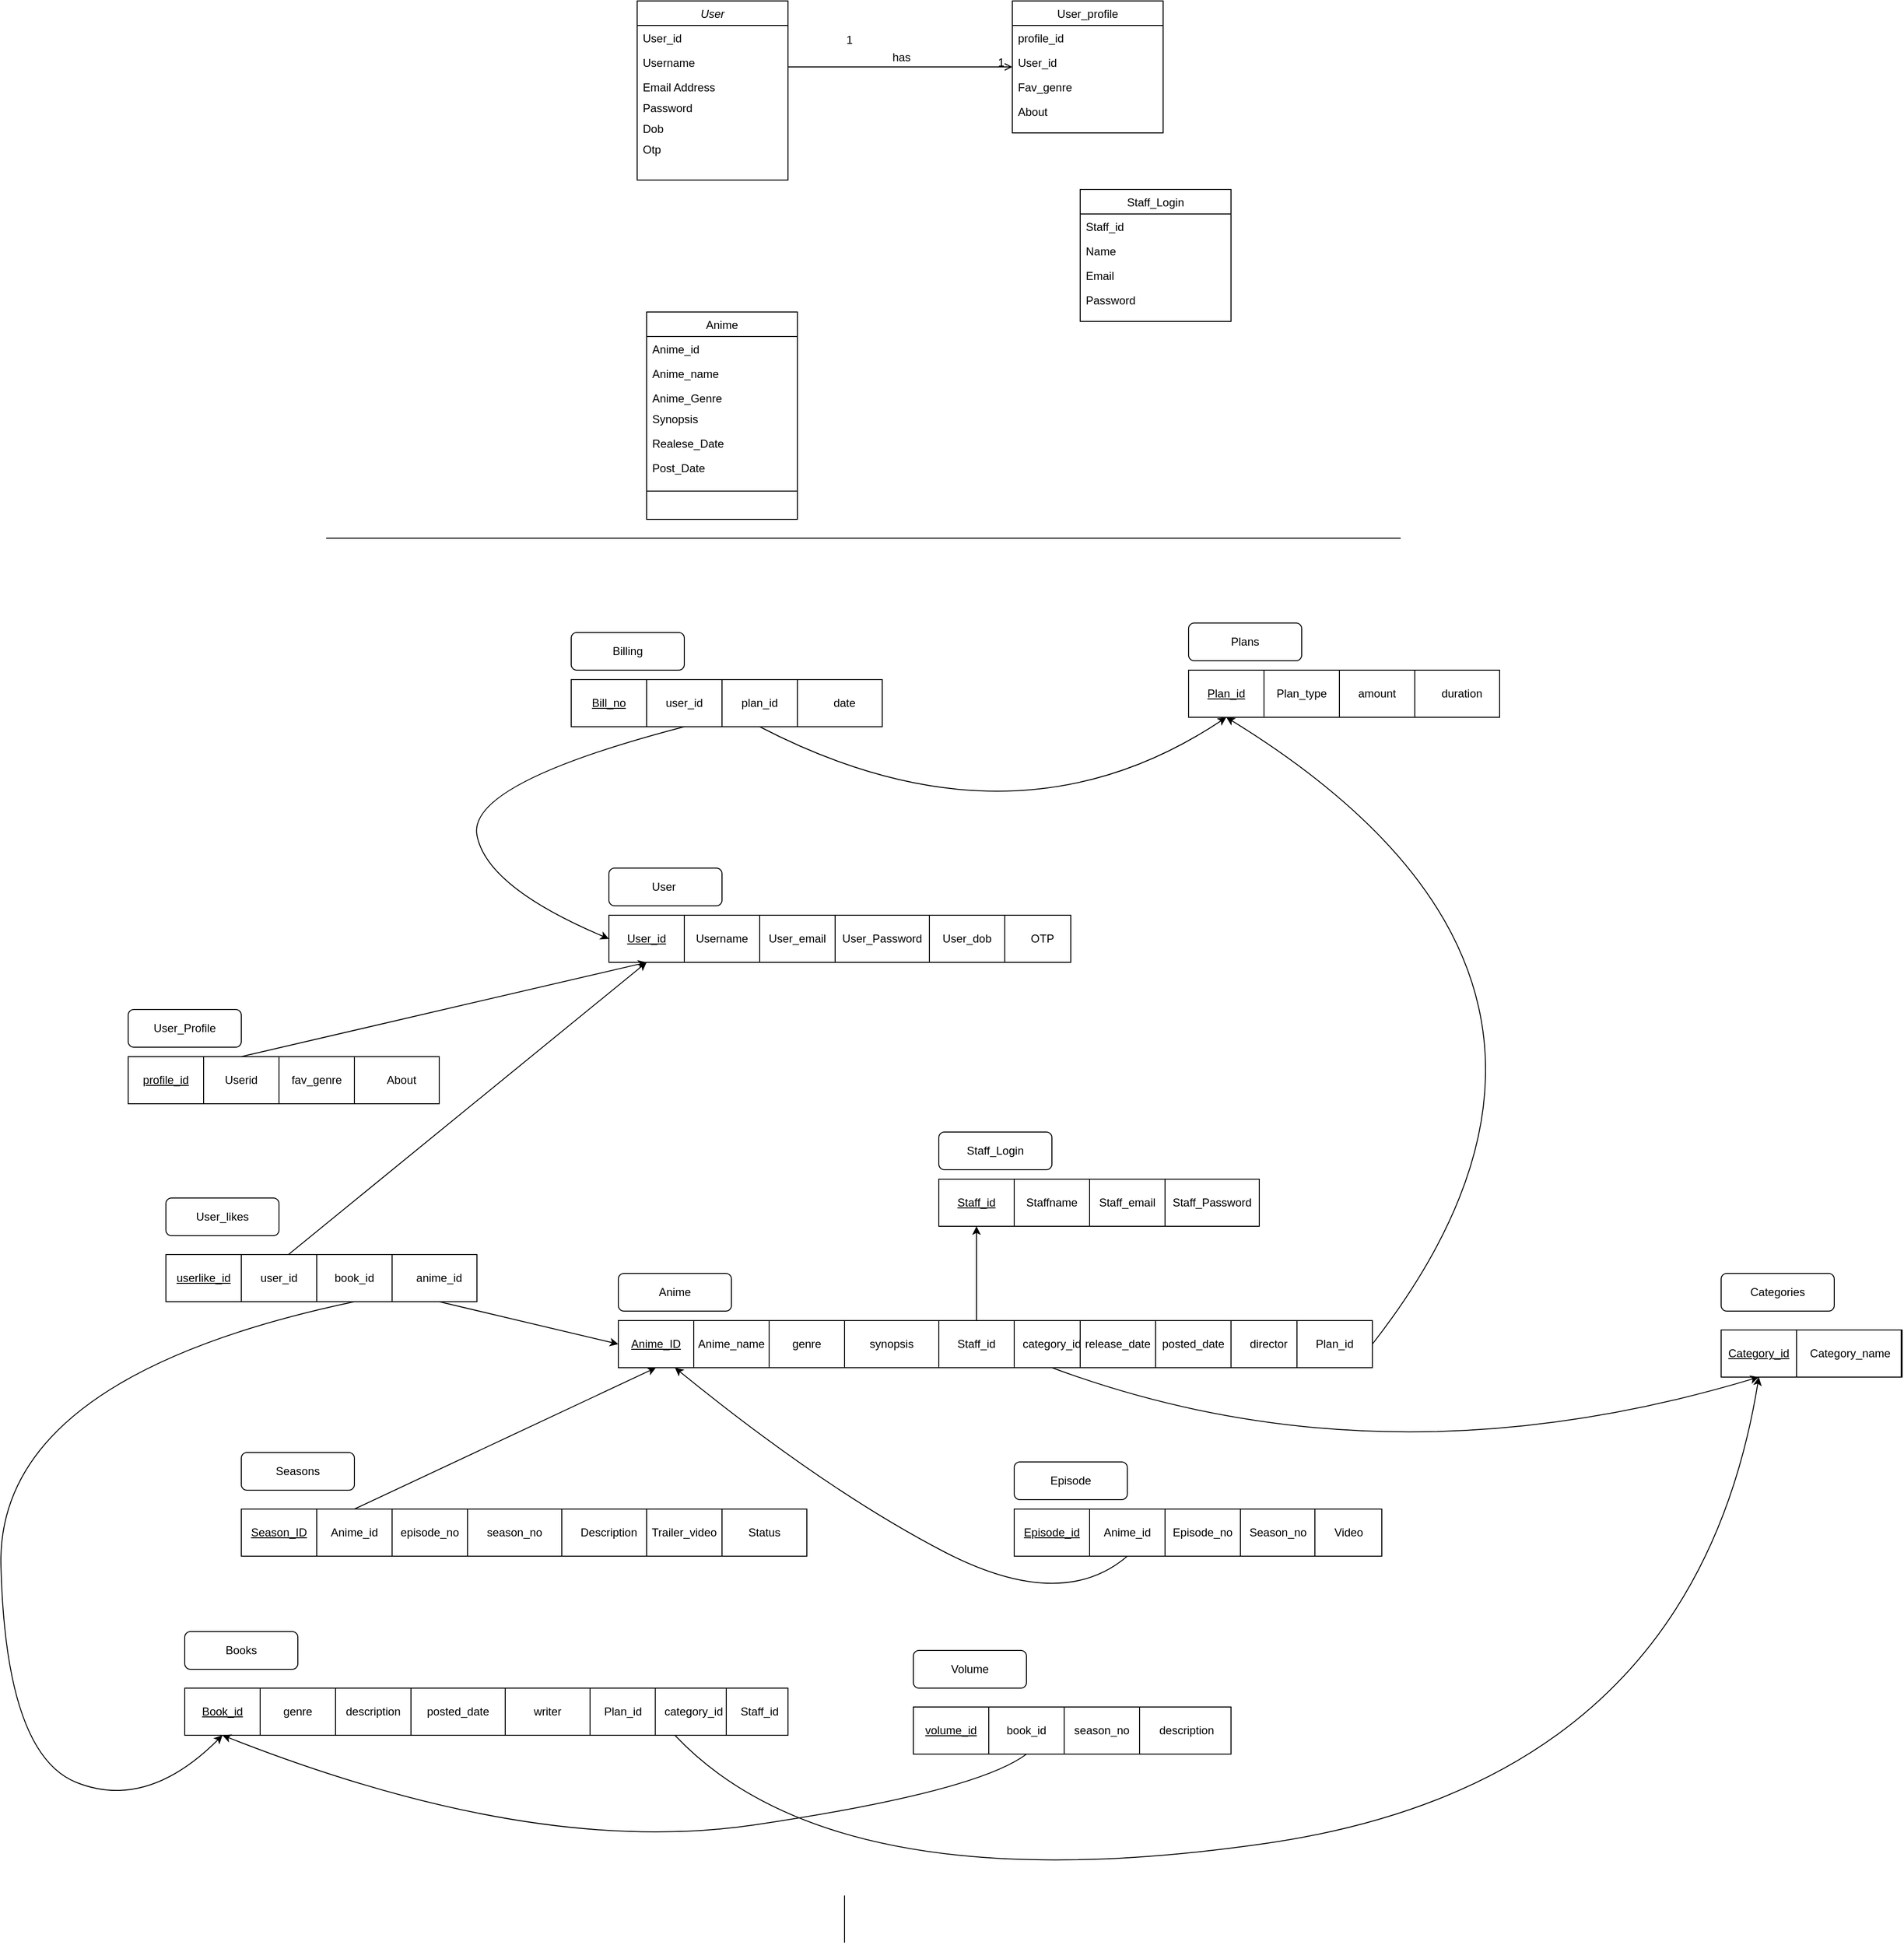 <mxfile version="15.9.6" type="github">
  <diagram id="C5RBs43oDa-KdzZeNtuy" name="Page-1">
    <mxGraphModel dx="2875" dy="944" grid="1" gridSize="10" guides="1" tooltips="1" connect="1" arrows="1" fold="1" page="1" pageScale="1" pageWidth="827" pageHeight="1169" math="0" shadow="0">
      <root>
        <mxCell id="WIyWlLk6GJQsqaUBKTNV-0" />
        <mxCell id="WIyWlLk6GJQsqaUBKTNV-1" parent="WIyWlLk6GJQsqaUBKTNV-0" />
        <mxCell id="zkfFHV4jXpPFQw0GAbJ--0" value="User" style="swimlane;fontStyle=2;align=center;verticalAlign=top;childLayout=stackLayout;horizontal=1;startSize=26;horizontalStack=0;resizeParent=1;resizeLast=0;collapsible=1;marginBottom=0;rounded=0;shadow=0;strokeWidth=1;" parent="WIyWlLk6GJQsqaUBKTNV-1" vertex="1">
          <mxGeometry x="110" y="30" width="160" height="190" as="geometry">
            <mxRectangle x="230" y="140" width="160" height="26" as="alternateBounds" />
          </mxGeometry>
        </mxCell>
        <mxCell id="zkfFHV4jXpPFQw0GAbJ--1" value="User_id" style="text;align=left;verticalAlign=top;spacingLeft=4;spacingRight=4;overflow=hidden;rotatable=0;points=[[0,0.5],[1,0.5]];portConstraint=eastwest;" parent="zkfFHV4jXpPFQw0GAbJ--0" vertex="1">
          <mxGeometry y="26" width="160" height="26" as="geometry" />
        </mxCell>
        <mxCell id="zkfFHV4jXpPFQw0GAbJ--2" value="Username" style="text;align=left;verticalAlign=top;spacingLeft=4;spacingRight=4;overflow=hidden;rotatable=0;points=[[0,0.5],[1,0.5]];portConstraint=eastwest;rounded=0;shadow=0;html=0;" parent="zkfFHV4jXpPFQw0GAbJ--0" vertex="1">
          <mxGeometry y="52" width="160" height="26" as="geometry" />
        </mxCell>
        <mxCell id="zkfFHV4jXpPFQw0GAbJ--3" value="Email Address" style="text;align=left;verticalAlign=top;spacingLeft=4;spacingRight=4;overflow=hidden;rotatable=0;points=[[0,0.5],[1,0.5]];portConstraint=eastwest;rounded=0;shadow=0;html=0;" parent="zkfFHV4jXpPFQw0GAbJ--0" vertex="1">
          <mxGeometry y="78" width="160" height="22" as="geometry" />
        </mxCell>
        <mxCell id="gI3h-ZZx2H8kr0NiXvcH-2" value="Password" style="text;align=left;verticalAlign=top;spacingLeft=4;spacingRight=4;overflow=hidden;rotatable=0;points=[[0,0.5],[1,0.5]];portConstraint=eastwest;rounded=0;shadow=0;html=0;" vertex="1" parent="zkfFHV4jXpPFQw0GAbJ--0">
          <mxGeometry y="100" width="160" height="22" as="geometry" />
        </mxCell>
        <mxCell id="gI3h-ZZx2H8kr0NiXvcH-3" value="Dob" style="text;align=left;verticalAlign=top;spacingLeft=4;spacingRight=4;overflow=hidden;rotatable=0;points=[[0,0.5],[1,0.5]];portConstraint=eastwest;rounded=0;shadow=0;html=0;" vertex="1" parent="zkfFHV4jXpPFQw0GAbJ--0">
          <mxGeometry y="122" width="160" height="22" as="geometry" />
        </mxCell>
        <mxCell id="gI3h-ZZx2H8kr0NiXvcH-4" value="Otp" style="text;align=left;verticalAlign=top;spacingLeft=4;spacingRight=4;overflow=hidden;rotatable=0;points=[[0,0.5],[1,0.5]];portConstraint=eastwest;rounded=0;shadow=0;html=0;" vertex="1" parent="zkfFHV4jXpPFQw0GAbJ--0">
          <mxGeometry y="144" width="160" height="22" as="geometry" />
        </mxCell>
        <mxCell id="zkfFHV4jXpPFQw0GAbJ--6" value="Anime" style="swimlane;fontStyle=0;align=center;verticalAlign=top;childLayout=stackLayout;horizontal=1;startSize=26;horizontalStack=0;resizeParent=1;resizeLast=0;collapsible=1;marginBottom=0;rounded=0;shadow=0;strokeWidth=1;" parent="WIyWlLk6GJQsqaUBKTNV-1" vertex="1">
          <mxGeometry x="120" y="360" width="160" height="220" as="geometry">
            <mxRectangle x="130" y="380" width="160" height="26" as="alternateBounds" />
          </mxGeometry>
        </mxCell>
        <mxCell id="zkfFHV4jXpPFQw0GAbJ--7" value="Anime_id" style="text;align=left;verticalAlign=top;spacingLeft=4;spacingRight=4;overflow=hidden;rotatable=0;points=[[0,0.5],[1,0.5]];portConstraint=eastwest;" parent="zkfFHV4jXpPFQw0GAbJ--6" vertex="1">
          <mxGeometry y="26" width="160" height="26" as="geometry" />
        </mxCell>
        <mxCell id="zkfFHV4jXpPFQw0GAbJ--8" value="Anime_name" style="text;align=left;verticalAlign=top;spacingLeft=4;spacingRight=4;overflow=hidden;rotatable=0;points=[[0,0.5],[1,0.5]];portConstraint=eastwest;rounded=0;shadow=0;html=0;" parent="zkfFHV4jXpPFQw0GAbJ--6" vertex="1">
          <mxGeometry y="52" width="160" height="26" as="geometry" />
        </mxCell>
        <mxCell id="gI3h-ZZx2H8kr0NiXvcH-17" value="Anime_Genre" style="text;align=left;verticalAlign=top;spacingLeft=4;spacingRight=4;overflow=hidden;rotatable=0;points=[[0,0.5],[1,0.5]];portConstraint=eastwest;rounded=0;shadow=0;html=0;" vertex="1" parent="zkfFHV4jXpPFQw0GAbJ--6">
          <mxGeometry y="78" width="160" height="22" as="geometry" />
        </mxCell>
        <mxCell id="gI3h-ZZx2H8kr0NiXvcH-18" value="Synopsis" style="text;align=left;verticalAlign=top;spacingLeft=4;spacingRight=4;overflow=hidden;rotatable=0;points=[[0,0.5],[1,0.5]];portConstraint=eastwest;rounded=0;shadow=0;html=0;" vertex="1" parent="zkfFHV4jXpPFQw0GAbJ--6">
          <mxGeometry y="100" width="160" height="26" as="geometry" />
        </mxCell>
        <mxCell id="gI3h-ZZx2H8kr0NiXvcH-20" value="Realese_Date" style="text;align=left;verticalAlign=top;spacingLeft=4;spacingRight=4;overflow=hidden;rotatable=0;points=[[0,0.5],[1,0.5]];portConstraint=eastwest;rounded=0;shadow=0;html=0;" vertex="1" parent="zkfFHV4jXpPFQw0GAbJ--6">
          <mxGeometry y="126" width="160" height="26" as="geometry" />
        </mxCell>
        <mxCell id="gI3h-ZZx2H8kr0NiXvcH-22" value="Post_Date" style="text;align=left;verticalAlign=top;spacingLeft=4;spacingRight=4;overflow=hidden;rotatable=0;points=[[0,0.5],[1,0.5]];portConstraint=eastwest;rounded=0;shadow=0;html=0;" vertex="1" parent="zkfFHV4jXpPFQw0GAbJ--6">
          <mxGeometry y="152" width="160" height="26" as="geometry" />
        </mxCell>
        <mxCell id="zkfFHV4jXpPFQw0GAbJ--17" value="User_profile" style="swimlane;fontStyle=0;align=center;verticalAlign=top;childLayout=stackLayout;horizontal=1;startSize=26;horizontalStack=0;resizeParent=1;resizeLast=0;collapsible=1;marginBottom=0;rounded=0;shadow=0;strokeWidth=1;" parent="WIyWlLk6GJQsqaUBKTNV-1" vertex="1">
          <mxGeometry x="508" y="30" width="160" height="140" as="geometry">
            <mxRectangle x="550" y="140" width="160" height="26" as="alternateBounds" />
          </mxGeometry>
        </mxCell>
        <mxCell id="zkfFHV4jXpPFQw0GAbJ--19" value="profile_id" style="text;align=left;verticalAlign=top;spacingLeft=4;spacingRight=4;overflow=hidden;rotatable=0;points=[[0,0.5],[1,0.5]];portConstraint=eastwest;rounded=0;shadow=0;html=0;" parent="zkfFHV4jXpPFQw0GAbJ--17" vertex="1">
          <mxGeometry y="26" width="160" height="26" as="geometry" />
        </mxCell>
        <mxCell id="zkfFHV4jXpPFQw0GAbJ--20" value="User_id" style="text;align=left;verticalAlign=top;spacingLeft=4;spacingRight=4;overflow=hidden;rotatable=0;points=[[0,0.5],[1,0.5]];portConstraint=eastwest;rounded=0;shadow=0;html=0;" parent="zkfFHV4jXpPFQw0GAbJ--17" vertex="1">
          <mxGeometry y="52" width="160" height="26" as="geometry" />
        </mxCell>
        <mxCell id="zkfFHV4jXpPFQw0GAbJ--21" value="Fav_genre" style="text;align=left;verticalAlign=top;spacingLeft=4;spacingRight=4;overflow=hidden;rotatable=0;points=[[0,0.5],[1,0.5]];portConstraint=eastwest;rounded=0;shadow=0;html=0;" parent="zkfFHV4jXpPFQw0GAbJ--17" vertex="1">
          <mxGeometry y="78" width="160" height="26" as="geometry" />
        </mxCell>
        <mxCell id="gI3h-ZZx2H8kr0NiXvcH-5" value="About" style="text;align=left;verticalAlign=top;spacingLeft=4;spacingRight=4;overflow=hidden;rotatable=0;points=[[0,0.5],[1,0.5]];portConstraint=eastwest;rounded=0;shadow=0;html=0;" vertex="1" parent="zkfFHV4jXpPFQw0GAbJ--17">
          <mxGeometry y="104" width="160" height="26" as="geometry" />
        </mxCell>
        <mxCell id="zkfFHV4jXpPFQw0GAbJ--26" value="" style="endArrow=open;shadow=0;strokeWidth=1;rounded=0;endFill=1;edgeStyle=elbowEdgeStyle;elbow=vertical;" parent="WIyWlLk6GJQsqaUBKTNV-1" source="zkfFHV4jXpPFQw0GAbJ--0" target="zkfFHV4jXpPFQw0GAbJ--17" edge="1">
          <mxGeometry x="0.5" y="41" relative="1" as="geometry">
            <mxPoint x="380" y="192" as="sourcePoint" />
            <mxPoint x="540" y="192" as="targetPoint" />
            <mxPoint x="-40" y="32" as="offset" />
          </mxGeometry>
        </mxCell>
        <mxCell id="zkfFHV4jXpPFQw0GAbJ--27" value="1" style="resizable=0;align=left;verticalAlign=bottom;labelBackgroundColor=none;fontSize=12;" parent="zkfFHV4jXpPFQw0GAbJ--26" connectable="0" vertex="1">
          <mxGeometry x="-1" relative="1" as="geometry">
            <mxPoint x="60" y="-20" as="offset" />
          </mxGeometry>
        </mxCell>
        <mxCell id="zkfFHV4jXpPFQw0GAbJ--28" value="1" style="resizable=0;align=right;verticalAlign=bottom;labelBackgroundColor=none;fontSize=12;" parent="zkfFHV4jXpPFQw0GAbJ--26" connectable="0" vertex="1">
          <mxGeometry x="1" relative="1" as="geometry">
            <mxPoint x="-7" y="4" as="offset" />
          </mxGeometry>
        </mxCell>
        <mxCell id="zkfFHV4jXpPFQw0GAbJ--29" value="has" style="text;html=1;resizable=0;points=[];;align=center;verticalAlign=middle;labelBackgroundColor=none;rounded=0;shadow=0;strokeWidth=1;fontSize=12;" parent="zkfFHV4jXpPFQw0GAbJ--26" vertex="1" connectable="0">
          <mxGeometry x="0.5" y="49" relative="1" as="geometry">
            <mxPoint x="-59" y="39" as="offset" />
          </mxGeometry>
        </mxCell>
        <mxCell id="gI3h-ZZx2H8kr0NiXvcH-6" value="Staff_Login" style="swimlane;fontStyle=0;align=center;verticalAlign=top;childLayout=stackLayout;horizontal=1;startSize=26;horizontalStack=0;resizeParent=1;resizeLast=0;collapsible=1;marginBottom=0;rounded=0;shadow=0;strokeWidth=1;" vertex="1" parent="WIyWlLk6GJQsqaUBKTNV-1">
          <mxGeometry x="580" y="230" width="160" height="140" as="geometry">
            <mxRectangle x="550" y="140" width="160" height="26" as="alternateBounds" />
          </mxGeometry>
        </mxCell>
        <mxCell id="gI3h-ZZx2H8kr0NiXvcH-7" value="Staff_id" style="text;align=left;verticalAlign=top;spacingLeft=4;spacingRight=4;overflow=hidden;rotatable=0;points=[[0,0.5],[1,0.5]];portConstraint=eastwest;rounded=0;shadow=0;html=0;" vertex="1" parent="gI3h-ZZx2H8kr0NiXvcH-6">
          <mxGeometry y="26" width="160" height="26" as="geometry" />
        </mxCell>
        <mxCell id="gI3h-ZZx2H8kr0NiXvcH-8" value="Name" style="text;align=left;verticalAlign=top;spacingLeft=4;spacingRight=4;overflow=hidden;rotatable=0;points=[[0,0.5],[1,0.5]];portConstraint=eastwest;rounded=0;shadow=0;html=0;" vertex="1" parent="gI3h-ZZx2H8kr0NiXvcH-6">
          <mxGeometry y="52" width="160" height="26" as="geometry" />
        </mxCell>
        <mxCell id="gI3h-ZZx2H8kr0NiXvcH-9" value="Email" style="text;align=left;verticalAlign=top;spacingLeft=4;spacingRight=4;overflow=hidden;rotatable=0;points=[[0,0.5],[1,0.5]];portConstraint=eastwest;rounded=0;shadow=0;html=0;" vertex="1" parent="gI3h-ZZx2H8kr0NiXvcH-6">
          <mxGeometry y="78" width="160" height="26" as="geometry" />
        </mxCell>
        <mxCell id="gI3h-ZZx2H8kr0NiXvcH-10" value="Password" style="text;align=left;verticalAlign=top;spacingLeft=4;spacingRight=4;overflow=hidden;rotatable=0;points=[[0,0.5],[1,0.5]];portConstraint=eastwest;rounded=0;shadow=0;html=0;" vertex="1" parent="gI3h-ZZx2H8kr0NiXvcH-6">
          <mxGeometry y="104" width="160" height="26" as="geometry" />
        </mxCell>
        <mxCell id="gI3h-ZZx2H8kr0NiXvcH-23" value="" style="endArrow=none;html=1;rounded=0;" edge="1" parent="WIyWlLk6GJQsqaUBKTNV-1">
          <mxGeometry width="50" height="50" relative="1" as="geometry">
            <mxPoint x="120" y="550" as="sourcePoint" />
            <mxPoint x="280" y="550" as="targetPoint" />
            <Array as="points" />
          </mxGeometry>
        </mxCell>
        <mxCell id="gI3h-ZZx2H8kr0NiXvcH-24" value="User&amp;nbsp;" style="rounded=1;whiteSpace=wrap;html=1;" vertex="1" parent="WIyWlLk6GJQsqaUBKTNV-1">
          <mxGeometry x="80" y="950" width="120" height="40" as="geometry" />
        </mxCell>
        <mxCell id="gI3h-ZZx2H8kr0NiXvcH-25" value="" style="rounded=0;whiteSpace=wrap;html=1;" vertex="1" parent="WIyWlLk6GJQsqaUBKTNV-1">
          <mxGeometry x="80" y="1000" width="490" height="50" as="geometry" />
        </mxCell>
        <mxCell id="gI3h-ZZx2H8kr0NiXvcH-27" value="&lt;span style=&quot;text-align: left&quot;&gt;&lt;u&gt;User_id&lt;/u&gt;&lt;/span&gt;" style="text;html=1;strokeColor=none;fillColor=none;align=center;verticalAlign=middle;whiteSpace=wrap;rounded=0;" vertex="1" parent="WIyWlLk6GJQsqaUBKTNV-1">
          <mxGeometry x="80" y="1000" width="80" height="50" as="geometry" />
        </mxCell>
        <mxCell id="gI3h-ZZx2H8kr0NiXvcH-28" value="" style="endArrow=none;html=1;rounded=0;entryX=1;entryY=0;entryDx=0;entryDy=0;exitX=1;exitY=1;exitDx=0;exitDy=0;" edge="1" parent="WIyWlLk6GJQsqaUBKTNV-1" source="gI3h-ZZx2H8kr0NiXvcH-27" target="gI3h-ZZx2H8kr0NiXvcH-27">
          <mxGeometry width="50" height="50" relative="1" as="geometry">
            <mxPoint x="150" y="1050" as="sourcePoint" />
            <mxPoint x="200" y="1000" as="targetPoint" />
          </mxGeometry>
        </mxCell>
        <mxCell id="gI3h-ZZx2H8kr0NiXvcH-30" value="&lt;span style=&quot;text-align: left&quot;&gt;Username&lt;/span&gt;" style="text;html=1;strokeColor=none;fillColor=none;align=center;verticalAlign=middle;whiteSpace=wrap;rounded=0;" vertex="1" parent="WIyWlLk6GJQsqaUBKTNV-1">
          <mxGeometry x="160" y="1000" width="80" height="50" as="geometry" />
        </mxCell>
        <mxCell id="gI3h-ZZx2H8kr0NiXvcH-32" value="" style="endArrow=none;html=1;rounded=0;entryX=1;entryY=0;entryDx=0;entryDy=0;exitX=1;exitY=1;exitDx=0;exitDy=0;" edge="1" parent="WIyWlLk6GJQsqaUBKTNV-1">
          <mxGeometry width="50" height="50" relative="1" as="geometry">
            <mxPoint x="240" y="1050" as="sourcePoint" />
            <mxPoint x="240" y="1000" as="targetPoint" />
          </mxGeometry>
        </mxCell>
        <mxCell id="gI3h-ZZx2H8kr0NiXvcH-33" value="&lt;div style=&quot;text-align: left&quot;&gt;&lt;span&gt;User_email&lt;/span&gt;&lt;/div&gt;" style="text;html=1;strokeColor=none;fillColor=none;align=center;verticalAlign=middle;whiteSpace=wrap;rounded=0;" vertex="1" parent="WIyWlLk6GJQsqaUBKTNV-1">
          <mxGeometry x="240" y="1000" width="80" height="50" as="geometry" />
        </mxCell>
        <mxCell id="gI3h-ZZx2H8kr0NiXvcH-34" value="" style="endArrow=none;html=1;rounded=0;entryX=1;entryY=0;entryDx=0;entryDy=0;exitX=1;exitY=1;exitDx=0;exitDy=0;" edge="1" parent="WIyWlLk6GJQsqaUBKTNV-1">
          <mxGeometry width="50" height="50" relative="1" as="geometry">
            <mxPoint x="500" y="1050" as="sourcePoint" />
            <mxPoint x="500" y="1000" as="targetPoint" />
          </mxGeometry>
        </mxCell>
        <mxCell id="gI3h-ZZx2H8kr0NiXvcH-35" value="" style="endArrow=none;html=1;rounded=0;entryX=1;entryY=0;entryDx=0;entryDy=0;exitX=1;exitY=1;exitDx=0;exitDy=0;" edge="1" parent="WIyWlLk6GJQsqaUBKTNV-1">
          <mxGeometry width="50" height="50" relative="1" as="geometry">
            <mxPoint x="320" y="1050" as="sourcePoint" />
            <mxPoint x="320" y="1000" as="targetPoint" />
          </mxGeometry>
        </mxCell>
        <mxCell id="gI3h-ZZx2H8kr0NiXvcH-36" value="&lt;div style=&quot;text-align: left&quot;&gt;User_Password&lt;/div&gt;" style="text;html=1;strokeColor=none;fillColor=none;align=center;verticalAlign=middle;whiteSpace=wrap;rounded=0;" vertex="1" parent="WIyWlLk6GJQsqaUBKTNV-1">
          <mxGeometry x="330" y="1000" width="80" height="50" as="geometry" />
        </mxCell>
        <mxCell id="gI3h-ZZx2H8kr0NiXvcH-37" value="" style="endArrow=none;html=1;rounded=0;entryX=1;entryY=0;entryDx=0;entryDy=0;exitX=1;exitY=1;exitDx=0;exitDy=0;" edge="1" parent="WIyWlLk6GJQsqaUBKTNV-1">
          <mxGeometry width="50" height="50" relative="1" as="geometry">
            <mxPoint x="420" y="1050" as="sourcePoint" />
            <mxPoint x="420" y="1000" as="targetPoint" />
          </mxGeometry>
        </mxCell>
        <mxCell id="gI3h-ZZx2H8kr0NiXvcH-38" value="&lt;div style=&quot;text-align: left&quot;&gt;User_dob&lt;/div&gt;" style="text;html=1;strokeColor=none;fillColor=none;align=center;verticalAlign=middle;whiteSpace=wrap;rounded=0;" vertex="1" parent="WIyWlLk6GJQsqaUBKTNV-1">
          <mxGeometry x="420" y="1000" width="80" height="50" as="geometry" />
        </mxCell>
        <mxCell id="gI3h-ZZx2H8kr0NiXvcH-40" value="&lt;div style=&quot;text-align: left&quot;&gt;OTP&lt;/div&gt;" style="text;html=1;strokeColor=none;fillColor=none;align=center;verticalAlign=middle;whiteSpace=wrap;rounded=0;" vertex="1" parent="WIyWlLk6GJQsqaUBKTNV-1">
          <mxGeometry x="500" y="1000" width="80" height="50" as="geometry" />
        </mxCell>
        <mxCell id="gI3h-ZZx2H8kr0NiXvcH-41" value="User_Profile" style="rounded=1;whiteSpace=wrap;html=1;" vertex="1" parent="WIyWlLk6GJQsqaUBKTNV-1">
          <mxGeometry x="-430" y="1100" width="120" height="40" as="geometry" />
        </mxCell>
        <mxCell id="gI3h-ZZx2H8kr0NiXvcH-42" value="" style="rounded=0;whiteSpace=wrap;html=1;" vertex="1" parent="WIyWlLk6GJQsqaUBKTNV-1">
          <mxGeometry x="-430" y="1150" width="330" height="50" as="geometry" />
        </mxCell>
        <mxCell id="gI3h-ZZx2H8kr0NiXvcH-43" value="&lt;div style=&quot;text-align: left&quot;&gt;&lt;span&gt;&lt;u&gt;profile_id&lt;/u&gt;&lt;/span&gt;&lt;/div&gt;" style="text;html=1;strokeColor=none;fillColor=none;align=center;verticalAlign=middle;whiteSpace=wrap;rounded=0;" vertex="1" parent="WIyWlLk6GJQsqaUBKTNV-1">
          <mxGeometry x="-430" y="1150" width="80" height="50" as="geometry" />
        </mxCell>
        <mxCell id="gI3h-ZZx2H8kr0NiXvcH-44" value="" style="endArrow=none;html=1;rounded=0;entryX=1;entryY=0;entryDx=0;entryDy=0;exitX=1;exitY=1;exitDx=0;exitDy=0;" edge="1" parent="WIyWlLk6GJQsqaUBKTNV-1" source="gI3h-ZZx2H8kr0NiXvcH-43" target="gI3h-ZZx2H8kr0NiXvcH-43">
          <mxGeometry width="50" height="50" relative="1" as="geometry">
            <mxPoint x="-360" y="1200" as="sourcePoint" />
            <mxPoint x="-310" y="1150" as="targetPoint" />
          </mxGeometry>
        </mxCell>
        <mxCell id="gI3h-ZZx2H8kr0NiXvcH-45" value="&lt;div style=&quot;text-align: left&quot;&gt;&lt;span&gt;Userid&lt;/span&gt;&lt;/div&gt;" style="text;html=1;strokeColor=none;fillColor=none;align=center;verticalAlign=middle;whiteSpace=wrap;rounded=0;" vertex="1" parent="WIyWlLk6GJQsqaUBKTNV-1">
          <mxGeometry x="-350" y="1150" width="80" height="50" as="geometry" />
        </mxCell>
        <mxCell id="gI3h-ZZx2H8kr0NiXvcH-46" value="" style="endArrow=none;html=1;rounded=0;entryX=1;entryY=0;entryDx=0;entryDy=0;exitX=1;exitY=1;exitDx=0;exitDy=0;" edge="1" parent="WIyWlLk6GJQsqaUBKTNV-1">
          <mxGeometry width="50" height="50" relative="1" as="geometry">
            <mxPoint x="-270" y="1200" as="sourcePoint" />
            <mxPoint x="-270" y="1150" as="targetPoint" />
          </mxGeometry>
        </mxCell>
        <mxCell id="gI3h-ZZx2H8kr0NiXvcH-47" value="&lt;div style=&quot;text-align: left&quot;&gt;fav_genre&lt;/div&gt;" style="text;html=1;strokeColor=none;fillColor=none;align=center;verticalAlign=middle;whiteSpace=wrap;rounded=0;" vertex="1" parent="WIyWlLk6GJQsqaUBKTNV-1">
          <mxGeometry x="-270" y="1150" width="80" height="50" as="geometry" />
        </mxCell>
        <mxCell id="gI3h-ZZx2H8kr0NiXvcH-49" value="" style="endArrow=none;html=1;rounded=0;entryX=1;entryY=0;entryDx=0;entryDy=0;exitX=1;exitY=1;exitDx=0;exitDy=0;" edge="1" parent="WIyWlLk6GJQsqaUBKTNV-1">
          <mxGeometry width="50" height="50" relative="1" as="geometry">
            <mxPoint x="-190" y="1200" as="sourcePoint" />
            <mxPoint x="-190" y="1150" as="targetPoint" />
          </mxGeometry>
        </mxCell>
        <mxCell id="gI3h-ZZx2H8kr0NiXvcH-50" value="&lt;div style=&quot;text-align: left&quot;&gt;About&lt;/div&gt;" style="text;html=1;strokeColor=none;fillColor=none;align=center;verticalAlign=middle;whiteSpace=wrap;rounded=0;" vertex="1" parent="WIyWlLk6GJQsqaUBKTNV-1">
          <mxGeometry x="-190" y="1150" width="100" height="50" as="geometry" />
        </mxCell>
        <mxCell id="gI3h-ZZx2H8kr0NiXvcH-55" value="Staff_Login" style="rounded=1;whiteSpace=wrap;html=1;" vertex="1" parent="WIyWlLk6GJQsqaUBKTNV-1">
          <mxGeometry x="430" y="1230" width="120" height="40" as="geometry" />
        </mxCell>
        <mxCell id="gI3h-ZZx2H8kr0NiXvcH-56" value="" style="rounded=0;whiteSpace=wrap;html=1;" vertex="1" parent="WIyWlLk6GJQsqaUBKTNV-1">
          <mxGeometry x="430" y="1280" width="340" height="50" as="geometry" />
        </mxCell>
        <mxCell id="gI3h-ZZx2H8kr0NiXvcH-57" value="&lt;span style=&quot;text-align: left&quot;&gt;&lt;u&gt;Staff_id&lt;/u&gt;&lt;/span&gt;" style="text;html=1;strokeColor=none;fillColor=none;align=center;verticalAlign=middle;whiteSpace=wrap;rounded=0;" vertex="1" parent="WIyWlLk6GJQsqaUBKTNV-1">
          <mxGeometry x="430" y="1280" width="80" height="50" as="geometry" />
        </mxCell>
        <mxCell id="gI3h-ZZx2H8kr0NiXvcH-58" value="" style="endArrow=none;html=1;rounded=0;entryX=1;entryY=0;entryDx=0;entryDy=0;exitX=1;exitY=1;exitDx=0;exitDy=0;" edge="1" parent="WIyWlLk6GJQsqaUBKTNV-1" source="gI3h-ZZx2H8kr0NiXvcH-57" target="gI3h-ZZx2H8kr0NiXvcH-57">
          <mxGeometry width="50" height="50" relative="1" as="geometry">
            <mxPoint x="500" y="1330" as="sourcePoint" />
            <mxPoint x="550" y="1280" as="targetPoint" />
          </mxGeometry>
        </mxCell>
        <mxCell id="gI3h-ZZx2H8kr0NiXvcH-59" value="&lt;span style=&quot;text-align: left&quot;&gt;Staffname&lt;/span&gt;" style="text;html=1;strokeColor=none;fillColor=none;align=center;verticalAlign=middle;whiteSpace=wrap;rounded=0;" vertex="1" parent="WIyWlLk6GJQsqaUBKTNV-1">
          <mxGeometry x="510" y="1280" width="80" height="50" as="geometry" />
        </mxCell>
        <mxCell id="gI3h-ZZx2H8kr0NiXvcH-60" value="" style="endArrow=none;html=1;rounded=0;entryX=1;entryY=0;entryDx=0;entryDy=0;exitX=1;exitY=1;exitDx=0;exitDy=0;" edge="1" parent="WIyWlLk6GJQsqaUBKTNV-1">
          <mxGeometry width="50" height="50" relative="1" as="geometry">
            <mxPoint x="590" y="1330" as="sourcePoint" />
            <mxPoint x="590" y="1280" as="targetPoint" />
          </mxGeometry>
        </mxCell>
        <mxCell id="gI3h-ZZx2H8kr0NiXvcH-61" value="&lt;div style=&quot;text-align: left&quot;&gt;&lt;span&gt;Staff_email&lt;/span&gt;&lt;/div&gt;" style="text;html=1;strokeColor=none;fillColor=none;align=center;verticalAlign=middle;whiteSpace=wrap;rounded=0;" vertex="1" parent="WIyWlLk6GJQsqaUBKTNV-1">
          <mxGeometry x="590" y="1280" width="80" height="50" as="geometry" />
        </mxCell>
        <mxCell id="gI3h-ZZx2H8kr0NiXvcH-63" value="" style="endArrow=none;html=1;rounded=0;entryX=1;entryY=0;entryDx=0;entryDy=0;exitX=1;exitY=1;exitDx=0;exitDy=0;" edge="1" parent="WIyWlLk6GJQsqaUBKTNV-1">
          <mxGeometry width="50" height="50" relative="1" as="geometry">
            <mxPoint x="670" y="1330" as="sourcePoint" />
            <mxPoint x="670" y="1280" as="targetPoint" />
          </mxGeometry>
        </mxCell>
        <mxCell id="gI3h-ZZx2H8kr0NiXvcH-64" value="&lt;div style=&quot;text-align: left&quot;&gt;Staff_Password&lt;/div&gt;" style="text;html=1;strokeColor=none;fillColor=none;align=center;verticalAlign=middle;whiteSpace=wrap;rounded=0;" vertex="1" parent="WIyWlLk6GJQsqaUBKTNV-1">
          <mxGeometry x="680" y="1280" width="80" height="50" as="geometry" />
        </mxCell>
        <mxCell id="gI3h-ZZx2H8kr0NiXvcH-68" value="Anime" style="rounded=1;whiteSpace=wrap;html=1;" vertex="1" parent="WIyWlLk6GJQsqaUBKTNV-1">
          <mxGeometry x="90" y="1380" width="120" height="40" as="geometry" />
        </mxCell>
        <mxCell id="gI3h-ZZx2H8kr0NiXvcH-69" value="" style="rounded=0;whiteSpace=wrap;html=1;" vertex="1" parent="WIyWlLk6GJQsqaUBKTNV-1">
          <mxGeometry x="-310" y="1630" width="600" height="50" as="geometry" />
        </mxCell>
        <mxCell id="gI3h-ZZx2H8kr0NiXvcH-70" value="&lt;div style=&quot;text-align: left&quot;&gt;&lt;span&gt;&lt;u&gt;Season_ID&lt;/u&gt;&lt;/span&gt;&lt;/div&gt;" style="text;html=1;strokeColor=none;fillColor=none;align=center;verticalAlign=middle;whiteSpace=wrap;rounded=0;" vertex="1" parent="WIyWlLk6GJQsqaUBKTNV-1">
          <mxGeometry x="-310" y="1630" width="80" height="50" as="geometry" />
        </mxCell>
        <mxCell id="gI3h-ZZx2H8kr0NiXvcH-71" value="" style="endArrow=none;html=1;rounded=0;entryX=1;entryY=0;entryDx=0;entryDy=0;exitX=1;exitY=1;exitDx=0;exitDy=0;" edge="1" parent="WIyWlLk6GJQsqaUBKTNV-1" source="gI3h-ZZx2H8kr0NiXvcH-70" target="gI3h-ZZx2H8kr0NiXvcH-70">
          <mxGeometry width="50" height="50" relative="1" as="geometry">
            <mxPoint x="-240" y="1680" as="sourcePoint" />
            <mxPoint x="-190" y="1630" as="targetPoint" />
          </mxGeometry>
        </mxCell>
        <mxCell id="gI3h-ZZx2H8kr0NiXvcH-72" value="&lt;div style=&quot;text-align: left&quot;&gt;Anime_id&lt;/div&gt;" style="text;html=1;strokeColor=none;fillColor=none;align=center;verticalAlign=middle;whiteSpace=wrap;rounded=0;" vertex="1" parent="WIyWlLk6GJQsqaUBKTNV-1">
          <mxGeometry x="-230" y="1630" width="80" height="50" as="geometry" />
        </mxCell>
        <mxCell id="gI3h-ZZx2H8kr0NiXvcH-73" value="" style="endArrow=none;html=1;rounded=0;entryX=1;entryY=0;entryDx=0;entryDy=0;exitX=1;exitY=1;exitDx=0;exitDy=0;" edge="1" parent="WIyWlLk6GJQsqaUBKTNV-1">
          <mxGeometry width="50" height="50" relative="1" as="geometry">
            <mxPoint x="-150" y="1680" as="sourcePoint" />
            <mxPoint x="-150" y="1630" as="targetPoint" />
          </mxGeometry>
        </mxCell>
        <mxCell id="gI3h-ZZx2H8kr0NiXvcH-74" value="&lt;div style=&quot;text-align: left&quot;&gt;episode_no&lt;/div&gt;" style="text;html=1;strokeColor=none;fillColor=none;align=center;verticalAlign=middle;whiteSpace=wrap;rounded=0;" vertex="1" parent="WIyWlLk6GJQsqaUBKTNV-1">
          <mxGeometry x="-150" y="1630" width="80" height="50" as="geometry" />
        </mxCell>
        <mxCell id="gI3h-ZZx2H8kr0NiXvcH-76" value="" style="endArrow=none;html=1;rounded=0;entryX=1;entryY=0;entryDx=0;entryDy=0;exitX=1;exitY=1;exitDx=0;exitDy=0;" edge="1" parent="WIyWlLk6GJQsqaUBKTNV-1">
          <mxGeometry width="50" height="50" relative="1" as="geometry">
            <mxPoint x="-70" y="1680" as="sourcePoint" />
            <mxPoint x="-70" y="1630" as="targetPoint" />
          </mxGeometry>
        </mxCell>
        <mxCell id="gI3h-ZZx2H8kr0NiXvcH-77" value="&lt;div style=&quot;text-align: left&quot;&gt;season_no&lt;/div&gt;" style="text;html=1;strokeColor=none;fillColor=none;align=center;verticalAlign=middle;whiteSpace=wrap;rounded=0;" vertex="1" parent="WIyWlLk6GJQsqaUBKTNV-1">
          <mxGeometry x="-70" y="1630" width="100" height="50" as="geometry" />
        </mxCell>
        <mxCell id="gI3h-ZZx2H8kr0NiXvcH-78" value="" style="endArrow=none;html=1;rounded=0;entryX=1;entryY=0;entryDx=0;entryDy=0;exitX=1;exitY=1;exitDx=0;exitDy=0;" edge="1" parent="WIyWlLk6GJQsqaUBKTNV-1">
          <mxGeometry width="50" height="50" relative="1" as="geometry">
            <mxPoint x="30" y="1680" as="sourcePoint" />
            <mxPoint x="30" y="1630" as="targetPoint" />
          </mxGeometry>
        </mxCell>
        <mxCell id="gI3h-ZZx2H8kr0NiXvcH-79" value="&lt;div style=&quot;text-align: left&quot;&gt;Trailer_video&lt;/div&gt;" style="text;html=1;strokeColor=none;fillColor=none;align=center;verticalAlign=middle;whiteSpace=wrap;rounded=0;" vertex="1" parent="WIyWlLk6GJQsqaUBKTNV-1">
          <mxGeometry x="120" y="1630" width="80" height="50" as="geometry" />
        </mxCell>
        <mxCell id="gI3h-ZZx2H8kr0NiXvcH-81" value="Seasons" style="rounded=1;whiteSpace=wrap;html=1;" vertex="1" parent="WIyWlLk6GJQsqaUBKTNV-1">
          <mxGeometry x="-310" y="1570" width="120" height="40" as="geometry" />
        </mxCell>
        <mxCell id="gI3h-ZZx2H8kr0NiXvcH-82" value="" style="rounded=0;whiteSpace=wrap;html=1;" vertex="1" parent="WIyWlLk6GJQsqaUBKTNV-1">
          <mxGeometry x="90" y="1430" width="800" height="50" as="geometry" />
        </mxCell>
        <mxCell id="gI3h-ZZx2H8kr0NiXvcH-83" value="&lt;div style=&quot;text-align: left&quot;&gt;&lt;span&gt;&lt;u&gt;Anime_ID&lt;/u&gt;&lt;/span&gt;&lt;/div&gt;" style="text;html=1;strokeColor=none;fillColor=none;align=center;verticalAlign=middle;whiteSpace=wrap;rounded=0;" vertex="1" parent="WIyWlLk6GJQsqaUBKTNV-1">
          <mxGeometry x="90" y="1430" width="80" height="50" as="geometry" />
        </mxCell>
        <mxCell id="gI3h-ZZx2H8kr0NiXvcH-84" value="" style="endArrow=none;html=1;rounded=0;entryX=1;entryY=0;entryDx=0;entryDy=0;exitX=1;exitY=1;exitDx=0;exitDy=0;" edge="1" parent="WIyWlLk6GJQsqaUBKTNV-1" source="gI3h-ZZx2H8kr0NiXvcH-83" target="gI3h-ZZx2H8kr0NiXvcH-83">
          <mxGeometry width="50" height="50" relative="1" as="geometry">
            <mxPoint x="160" y="1480" as="sourcePoint" />
            <mxPoint x="210" y="1430" as="targetPoint" />
          </mxGeometry>
        </mxCell>
        <mxCell id="gI3h-ZZx2H8kr0NiXvcH-85" value="&lt;div style=&quot;text-align: left&quot;&gt;Anime_name&lt;/div&gt;" style="text;html=1;strokeColor=none;fillColor=none;align=center;verticalAlign=middle;whiteSpace=wrap;rounded=0;" vertex="1" parent="WIyWlLk6GJQsqaUBKTNV-1">
          <mxGeometry x="170" y="1430" width="80" height="50" as="geometry" />
        </mxCell>
        <mxCell id="gI3h-ZZx2H8kr0NiXvcH-86" value="" style="endArrow=none;html=1;rounded=0;entryX=1;entryY=0;entryDx=0;entryDy=0;exitX=1;exitY=1;exitDx=0;exitDy=0;" edge="1" parent="WIyWlLk6GJQsqaUBKTNV-1">
          <mxGeometry width="50" height="50" relative="1" as="geometry">
            <mxPoint x="250" y="1480" as="sourcePoint" />
            <mxPoint x="250" y="1430" as="targetPoint" />
          </mxGeometry>
        </mxCell>
        <mxCell id="gI3h-ZZx2H8kr0NiXvcH-87" value="&lt;div style=&quot;text-align: left&quot;&gt;genre&lt;/div&gt;" style="text;html=1;strokeColor=none;fillColor=none;align=center;verticalAlign=middle;whiteSpace=wrap;rounded=0;" vertex="1" parent="WIyWlLk6GJQsqaUBKTNV-1">
          <mxGeometry x="250" y="1430" width="80" height="50" as="geometry" />
        </mxCell>
        <mxCell id="gI3h-ZZx2H8kr0NiXvcH-88" value="" style="endArrow=none;html=1;rounded=0;entryX=1;entryY=0;entryDx=0;entryDy=0;exitX=1;exitY=1;exitDx=0;exitDy=0;" edge="1" parent="WIyWlLk6GJQsqaUBKTNV-1">
          <mxGeometry width="50" height="50" relative="1" as="geometry">
            <mxPoint x="510" y="1480" as="sourcePoint" />
            <mxPoint x="510" y="1430" as="targetPoint" />
          </mxGeometry>
        </mxCell>
        <mxCell id="gI3h-ZZx2H8kr0NiXvcH-89" value="" style="endArrow=none;html=1;rounded=0;entryX=1;entryY=0;entryDx=0;entryDy=0;exitX=1;exitY=1;exitDx=0;exitDy=0;" edge="1" parent="WIyWlLk6GJQsqaUBKTNV-1">
          <mxGeometry width="50" height="50" relative="1" as="geometry">
            <mxPoint x="330" y="1480" as="sourcePoint" />
            <mxPoint x="330" y="1430" as="targetPoint" />
          </mxGeometry>
        </mxCell>
        <mxCell id="gI3h-ZZx2H8kr0NiXvcH-90" value="&lt;div style=&quot;text-align: left&quot;&gt;synopsis&lt;/div&gt;" style="text;html=1;strokeColor=none;fillColor=none;align=center;verticalAlign=middle;whiteSpace=wrap;rounded=0;" vertex="1" parent="WIyWlLk6GJQsqaUBKTNV-1">
          <mxGeometry x="330" y="1430" width="100" height="50" as="geometry" />
        </mxCell>
        <mxCell id="gI3h-ZZx2H8kr0NiXvcH-91" value="" style="endArrow=none;html=1;rounded=0;entryX=1;entryY=0;entryDx=0;entryDy=0;exitX=1;exitY=1;exitDx=0;exitDy=0;" edge="1" parent="WIyWlLk6GJQsqaUBKTNV-1">
          <mxGeometry width="50" height="50" relative="1" as="geometry">
            <mxPoint x="430" y="1480" as="sourcePoint" />
            <mxPoint x="430" y="1430" as="targetPoint" />
          </mxGeometry>
        </mxCell>
        <mxCell id="gI3h-ZZx2H8kr0NiXvcH-92" value="&lt;div style=&quot;text-align: left&quot;&gt;Staff_id&lt;/div&gt;" style="text;html=1;strokeColor=none;fillColor=none;align=center;verticalAlign=middle;whiteSpace=wrap;rounded=0;" vertex="1" parent="WIyWlLk6GJQsqaUBKTNV-1">
          <mxGeometry x="430" y="1430" width="80" height="50" as="geometry" />
        </mxCell>
        <mxCell id="gI3h-ZZx2H8kr0NiXvcH-93" value="&lt;div style=&quot;text-align: left&quot;&gt;category_id&lt;/div&gt;" style="text;html=1;strokeColor=none;fillColor=none;align=center;verticalAlign=middle;whiteSpace=wrap;rounded=0;" vertex="1" parent="WIyWlLk6GJQsqaUBKTNV-1">
          <mxGeometry x="510" y="1430" width="80" height="50" as="geometry" />
        </mxCell>
        <mxCell id="gI3h-ZZx2H8kr0NiXvcH-94" value="" style="endArrow=none;html=1;rounded=0;entryX=1;entryY=0;entryDx=0;entryDy=0;exitX=1;exitY=1;exitDx=0;exitDy=0;" edge="1" parent="WIyWlLk6GJQsqaUBKTNV-1">
          <mxGeometry width="50" height="50" relative="1" as="geometry">
            <mxPoint x="580" y="1480" as="sourcePoint" />
            <mxPoint x="580" y="1430" as="targetPoint" />
          </mxGeometry>
        </mxCell>
        <mxCell id="gI3h-ZZx2H8kr0NiXvcH-95" value="&lt;div style=&quot;text-align: left&quot;&gt;release_date&lt;/div&gt;" style="text;html=1;strokeColor=none;fillColor=none;align=center;verticalAlign=middle;whiteSpace=wrap;rounded=0;" vertex="1" parent="WIyWlLk6GJQsqaUBKTNV-1">
          <mxGeometry x="580" y="1430" width="80" height="50" as="geometry" />
        </mxCell>
        <mxCell id="gI3h-ZZx2H8kr0NiXvcH-96" value="" style="endArrow=none;html=1;rounded=0;entryX=1;entryY=0;entryDx=0;entryDy=0;exitX=1;exitY=1;exitDx=0;exitDy=0;" edge="1" parent="WIyWlLk6GJQsqaUBKTNV-1">
          <mxGeometry width="50" height="50" relative="1" as="geometry">
            <mxPoint x="660" y="1480" as="sourcePoint" />
            <mxPoint x="660" y="1430" as="targetPoint" />
          </mxGeometry>
        </mxCell>
        <mxCell id="gI3h-ZZx2H8kr0NiXvcH-97" value="&lt;div style=&quot;text-align: left&quot;&gt;posted_date&lt;/div&gt;" style="text;html=1;strokeColor=none;fillColor=none;align=center;verticalAlign=middle;whiteSpace=wrap;rounded=0;" vertex="1" parent="WIyWlLk6GJQsqaUBKTNV-1">
          <mxGeometry x="660" y="1430" width="80" height="50" as="geometry" />
        </mxCell>
        <mxCell id="gI3h-ZZx2H8kr0NiXvcH-98" value="" style="endArrow=none;html=1;rounded=0;entryX=1;entryY=0;entryDx=0;entryDy=0;exitX=1;exitY=1;exitDx=0;exitDy=0;" edge="1" parent="WIyWlLk6GJQsqaUBKTNV-1">
          <mxGeometry width="50" height="50" relative="1" as="geometry">
            <mxPoint x="740" y="1480" as="sourcePoint" />
            <mxPoint x="740" y="1430" as="targetPoint" />
          </mxGeometry>
        </mxCell>
        <mxCell id="gI3h-ZZx2H8kr0NiXvcH-99" value="&lt;div style=&quot;text-align: left&quot;&gt;director&lt;/div&gt;" style="text;html=1;strokeColor=none;fillColor=none;align=center;verticalAlign=middle;whiteSpace=wrap;rounded=0;" vertex="1" parent="WIyWlLk6GJQsqaUBKTNV-1">
          <mxGeometry x="740" y="1430" width="80" height="50" as="geometry" />
        </mxCell>
        <mxCell id="gI3h-ZZx2H8kr0NiXvcH-102" value="" style="endArrow=none;html=1;rounded=0;entryX=1;entryY=0;entryDx=0;entryDy=0;exitX=1;exitY=1;exitDx=0;exitDy=0;" edge="1" parent="WIyWlLk6GJQsqaUBKTNV-1">
          <mxGeometry width="50" height="50" relative="1" as="geometry">
            <mxPoint x="810" y="1480" as="sourcePoint" />
            <mxPoint x="810" y="1430" as="targetPoint" />
          </mxGeometry>
        </mxCell>
        <mxCell id="gI3h-ZZx2H8kr0NiXvcH-103" value="&lt;div style=&quot;text-align: left&quot;&gt;Plan_id&lt;/div&gt;" style="text;html=1;strokeColor=none;fillColor=none;align=center;verticalAlign=middle;whiteSpace=wrap;rounded=0;" vertex="1" parent="WIyWlLk6GJQsqaUBKTNV-1">
          <mxGeometry x="810" y="1430" width="80" height="50" as="geometry" />
        </mxCell>
        <mxCell id="gI3h-ZZx2H8kr0NiXvcH-104" value="&lt;div style=&quot;text-align: left&quot;&gt;Description&lt;/div&gt;" style="text;html=1;strokeColor=none;fillColor=none;align=center;verticalAlign=middle;whiteSpace=wrap;rounded=0;" vertex="1" parent="WIyWlLk6GJQsqaUBKTNV-1">
          <mxGeometry x="30" y="1630" width="100" height="50" as="geometry" />
        </mxCell>
        <mxCell id="gI3h-ZZx2H8kr0NiXvcH-105" value="&lt;div style=&quot;text-align: left&quot;&gt;Status&lt;/div&gt;" style="text;html=1;strokeColor=none;fillColor=none;align=center;verticalAlign=middle;whiteSpace=wrap;rounded=0;" vertex="1" parent="WIyWlLk6GJQsqaUBKTNV-1">
          <mxGeometry x="200" y="1630" width="90" height="50" as="geometry" />
        </mxCell>
        <mxCell id="gI3h-ZZx2H8kr0NiXvcH-106" value="" style="endArrow=none;html=1;rounded=0;entryX=1;entryY=0;entryDx=0;entryDy=0;exitX=1;exitY=1;exitDx=0;exitDy=0;" edge="1" parent="WIyWlLk6GJQsqaUBKTNV-1">
          <mxGeometry width="50" height="50" relative="1" as="geometry">
            <mxPoint x="120" y="1680" as="sourcePoint" />
            <mxPoint x="120" y="1630" as="targetPoint" />
          </mxGeometry>
        </mxCell>
        <mxCell id="gI3h-ZZx2H8kr0NiXvcH-107" value="" style="endArrow=none;html=1;rounded=0;entryX=1;entryY=0;entryDx=0;entryDy=0;exitX=1;exitY=1;exitDx=0;exitDy=0;" edge="1" parent="WIyWlLk6GJQsqaUBKTNV-1">
          <mxGeometry width="50" height="50" relative="1" as="geometry">
            <mxPoint x="200" y="1680" as="sourcePoint" />
            <mxPoint x="200" y="1630" as="targetPoint" />
          </mxGeometry>
        </mxCell>
        <mxCell id="gI3h-ZZx2H8kr0NiXvcH-108" value="Episode" style="rounded=1;whiteSpace=wrap;html=1;" vertex="1" parent="WIyWlLk6GJQsqaUBKTNV-1">
          <mxGeometry x="510" y="1580" width="120" height="40" as="geometry" />
        </mxCell>
        <mxCell id="gI3h-ZZx2H8kr0NiXvcH-109" value="" style="rounded=0;whiteSpace=wrap;html=1;" vertex="1" parent="WIyWlLk6GJQsqaUBKTNV-1">
          <mxGeometry x="510" y="1630" width="390" height="50" as="geometry" />
        </mxCell>
        <mxCell id="gI3h-ZZx2H8kr0NiXvcH-110" value="&lt;span style=&quot;text-align: left&quot;&gt;&lt;u&gt;Episode_id&lt;/u&gt;&lt;/span&gt;" style="text;html=1;strokeColor=none;fillColor=none;align=center;verticalAlign=middle;whiteSpace=wrap;rounded=0;" vertex="1" parent="WIyWlLk6GJQsqaUBKTNV-1">
          <mxGeometry x="510" y="1630" width="80" height="50" as="geometry" />
        </mxCell>
        <mxCell id="gI3h-ZZx2H8kr0NiXvcH-111" value="" style="endArrow=none;html=1;rounded=0;entryX=1;entryY=0;entryDx=0;entryDy=0;exitX=1;exitY=1;exitDx=0;exitDy=0;" edge="1" parent="WIyWlLk6GJQsqaUBKTNV-1" source="gI3h-ZZx2H8kr0NiXvcH-110" target="gI3h-ZZx2H8kr0NiXvcH-110">
          <mxGeometry width="50" height="50" relative="1" as="geometry">
            <mxPoint x="580" y="1680" as="sourcePoint" />
            <mxPoint x="630" y="1630" as="targetPoint" />
          </mxGeometry>
        </mxCell>
        <mxCell id="gI3h-ZZx2H8kr0NiXvcH-112" value="&lt;div style=&quot;text-align: left&quot;&gt;&lt;span&gt;Anime_id&lt;/span&gt;&lt;/div&gt;" style="text;html=1;strokeColor=none;fillColor=none;align=center;verticalAlign=middle;whiteSpace=wrap;rounded=0;" vertex="1" parent="WIyWlLk6GJQsqaUBKTNV-1">
          <mxGeometry x="590" y="1630" width="80" height="50" as="geometry" />
        </mxCell>
        <mxCell id="gI3h-ZZx2H8kr0NiXvcH-113" value="" style="endArrow=none;html=1;rounded=0;entryX=1;entryY=0;entryDx=0;entryDy=0;exitX=1;exitY=1;exitDx=0;exitDy=0;" edge="1" parent="WIyWlLk6GJQsqaUBKTNV-1">
          <mxGeometry width="50" height="50" relative="1" as="geometry">
            <mxPoint x="670" y="1680" as="sourcePoint" />
            <mxPoint x="670" y="1630" as="targetPoint" />
          </mxGeometry>
        </mxCell>
        <mxCell id="gI3h-ZZx2H8kr0NiXvcH-114" value="&lt;div style=&quot;text-align: left&quot;&gt;Episode_no&lt;/div&gt;" style="text;html=1;strokeColor=none;fillColor=none;align=center;verticalAlign=middle;whiteSpace=wrap;rounded=0;" vertex="1" parent="WIyWlLk6GJQsqaUBKTNV-1">
          <mxGeometry x="670" y="1630" width="80" height="50" as="geometry" />
        </mxCell>
        <mxCell id="gI3h-ZZx2H8kr0NiXvcH-115" value="" style="endArrow=none;html=1;rounded=0;entryX=1;entryY=0;entryDx=0;entryDy=0;exitX=1;exitY=1;exitDx=0;exitDy=0;" edge="1" parent="WIyWlLk6GJQsqaUBKTNV-1">
          <mxGeometry width="50" height="50" relative="1" as="geometry">
            <mxPoint x="750" y="1680" as="sourcePoint" />
            <mxPoint x="750" y="1630" as="targetPoint" />
          </mxGeometry>
        </mxCell>
        <mxCell id="gI3h-ZZx2H8kr0NiXvcH-116" value="&lt;div style=&quot;text-align: left&quot;&gt;Season_no&lt;/div&gt;" style="text;html=1;strokeColor=none;fillColor=none;align=center;verticalAlign=middle;whiteSpace=wrap;rounded=0;" vertex="1" parent="WIyWlLk6GJQsqaUBKTNV-1">
          <mxGeometry x="750" y="1630" width="80" height="50" as="geometry" />
        </mxCell>
        <mxCell id="gI3h-ZZx2H8kr0NiXvcH-117" value="&lt;div style=&quot;text-align: left&quot;&gt;Video&lt;/div&gt;" style="text;html=1;strokeColor=none;fillColor=none;align=center;verticalAlign=middle;whiteSpace=wrap;rounded=0;" vertex="1" parent="WIyWlLk6GJQsqaUBKTNV-1">
          <mxGeometry x="830" y="1630" width="70" height="50" as="geometry" />
        </mxCell>
        <mxCell id="gI3h-ZZx2H8kr0NiXvcH-118" value="" style="endArrow=none;html=1;rounded=0;entryX=1;entryY=0;entryDx=0;entryDy=0;exitX=1;exitY=1;exitDx=0;exitDy=0;" edge="1" parent="WIyWlLk6GJQsqaUBKTNV-1">
          <mxGeometry width="50" height="50" relative="1" as="geometry">
            <mxPoint x="829" y="1680" as="sourcePoint" />
            <mxPoint x="829" y="1630" as="targetPoint" />
          </mxGeometry>
        </mxCell>
        <mxCell id="gI3h-ZZx2H8kr0NiXvcH-122" value="" style="rounded=0;whiteSpace=wrap;html=1;" vertex="1" parent="WIyWlLk6GJQsqaUBKTNV-1">
          <mxGeometry x="-370" y="1820" width="640" height="50" as="geometry" />
        </mxCell>
        <mxCell id="gI3h-ZZx2H8kr0NiXvcH-123" value="&lt;div style=&quot;text-align: left&quot;&gt;&lt;u&gt;Book_id&lt;/u&gt;&lt;/div&gt;" style="text;html=1;strokeColor=none;fillColor=none;align=center;verticalAlign=middle;whiteSpace=wrap;rounded=0;" vertex="1" parent="WIyWlLk6GJQsqaUBKTNV-1">
          <mxGeometry x="-370" y="1820" width="80" height="50" as="geometry" />
        </mxCell>
        <mxCell id="gI3h-ZZx2H8kr0NiXvcH-124" value="" style="endArrow=none;html=1;rounded=0;entryX=1;entryY=0;entryDx=0;entryDy=0;exitX=1;exitY=1;exitDx=0;exitDy=0;" edge="1" parent="WIyWlLk6GJQsqaUBKTNV-1" source="gI3h-ZZx2H8kr0NiXvcH-123" target="gI3h-ZZx2H8kr0NiXvcH-123">
          <mxGeometry width="50" height="50" relative="1" as="geometry">
            <mxPoint x="-300" y="1870" as="sourcePoint" />
            <mxPoint x="-250" y="1820" as="targetPoint" />
          </mxGeometry>
        </mxCell>
        <mxCell id="gI3h-ZZx2H8kr0NiXvcH-125" value="&lt;div style=&quot;text-align: left&quot;&gt;genre&lt;/div&gt;" style="text;html=1;strokeColor=none;fillColor=none;align=center;verticalAlign=middle;whiteSpace=wrap;rounded=0;" vertex="1" parent="WIyWlLk6GJQsqaUBKTNV-1">
          <mxGeometry x="-290" y="1820" width="80" height="50" as="geometry" />
        </mxCell>
        <mxCell id="gI3h-ZZx2H8kr0NiXvcH-126" value="" style="endArrow=none;html=1;rounded=0;entryX=1;entryY=0;entryDx=0;entryDy=0;exitX=1;exitY=1;exitDx=0;exitDy=0;" edge="1" parent="WIyWlLk6GJQsqaUBKTNV-1">
          <mxGeometry width="50" height="50" relative="1" as="geometry">
            <mxPoint x="-210" y="1870" as="sourcePoint" />
            <mxPoint x="-210" y="1820" as="targetPoint" />
          </mxGeometry>
        </mxCell>
        <mxCell id="gI3h-ZZx2H8kr0NiXvcH-127" value="&lt;div style=&quot;text-align: left&quot;&gt;description&lt;/div&gt;" style="text;html=1;strokeColor=none;fillColor=none;align=center;verticalAlign=middle;whiteSpace=wrap;rounded=0;" vertex="1" parent="WIyWlLk6GJQsqaUBKTNV-1">
          <mxGeometry x="-210" y="1820" width="80" height="50" as="geometry" />
        </mxCell>
        <mxCell id="gI3h-ZZx2H8kr0NiXvcH-128" value="" style="endArrow=none;html=1;rounded=0;entryX=1;entryY=0;entryDx=0;entryDy=0;exitX=1;exitY=1;exitDx=0;exitDy=0;" edge="1" parent="WIyWlLk6GJQsqaUBKTNV-1">
          <mxGeometry width="50" height="50" relative="1" as="geometry">
            <mxPoint x="-130" y="1870" as="sourcePoint" />
            <mxPoint x="-130" y="1820" as="targetPoint" />
          </mxGeometry>
        </mxCell>
        <mxCell id="gI3h-ZZx2H8kr0NiXvcH-129" value="&lt;div style=&quot;text-align: left&quot;&gt;posted_date&lt;/div&gt;" style="text;html=1;strokeColor=none;fillColor=none;align=center;verticalAlign=middle;whiteSpace=wrap;rounded=0;" vertex="1" parent="WIyWlLk6GJQsqaUBKTNV-1">
          <mxGeometry x="-130" y="1820" width="100" height="50" as="geometry" />
        </mxCell>
        <mxCell id="gI3h-ZZx2H8kr0NiXvcH-130" value="" style="endArrow=none;html=1;rounded=0;entryX=1;entryY=0;entryDx=0;entryDy=0;exitX=1;exitY=1;exitDx=0;exitDy=0;" edge="1" parent="WIyWlLk6GJQsqaUBKTNV-1">
          <mxGeometry width="50" height="50" relative="1" as="geometry">
            <mxPoint x="-30" y="1870" as="sourcePoint" />
            <mxPoint x="-30" y="1820" as="targetPoint" />
          </mxGeometry>
        </mxCell>
        <mxCell id="gI3h-ZZx2H8kr0NiXvcH-131" value="&lt;div style=&quot;text-align: left&quot;&gt;Plan_id&lt;/div&gt;" style="text;html=1;strokeColor=none;fillColor=none;align=center;verticalAlign=middle;whiteSpace=wrap;rounded=0;" vertex="1" parent="WIyWlLk6GJQsqaUBKTNV-1">
          <mxGeometry x="60" y="1820" width="70" height="50" as="geometry" />
        </mxCell>
        <mxCell id="gI3h-ZZx2H8kr0NiXvcH-132" value="Books" style="rounded=1;whiteSpace=wrap;html=1;" vertex="1" parent="WIyWlLk6GJQsqaUBKTNV-1">
          <mxGeometry x="-370" y="1760" width="120" height="40" as="geometry" />
        </mxCell>
        <mxCell id="gI3h-ZZx2H8kr0NiXvcH-133" value="&lt;div style=&quot;text-align: left&quot;&gt;writer&lt;/div&gt;" style="text;html=1;strokeColor=none;fillColor=none;align=center;verticalAlign=middle;whiteSpace=wrap;rounded=0;" vertex="1" parent="WIyWlLk6GJQsqaUBKTNV-1">
          <mxGeometry x="-30" y="1820" width="90" height="50" as="geometry" />
        </mxCell>
        <mxCell id="gI3h-ZZx2H8kr0NiXvcH-135" value="" style="endArrow=none;html=1;rounded=0;entryX=1;entryY=0;entryDx=0;entryDy=0;exitX=1;exitY=1;exitDx=0;exitDy=0;" edge="1" parent="WIyWlLk6GJQsqaUBKTNV-1">
          <mxGeometry width="50" height="50" relative="1" as="geometry">
            <mxPoint x="60" y="1870" as="sourcePoint" />
            <mxPoint x="60" y="1820" as="targetPoint" />
          </mxGeometry>
        </mxCell>
        <mxCell id="gI3h-ZZx2H8kr0NiXvcH-137" value="" style="rounded=0;whiteSpace=wrap;html=1;" vertex="1" parent="WIyWlLk6GJQsqaUBKTNV-1">
          <mxGeometry x="403" y="1840" width="337" height="50" as="geometry" />
        </mxCell>
        <mxCell id="gI3h-ZZx2H8kr0NiXvcH-138" value="&lt;div style=&quot;text-align: left&quot;&gt;&lt;u&gt;volume_id&lt;/u&gt;&lt;/div&gt;" style="text;html=1;strokeColor=none;fillColor=none;align=center;verticalAlign=middle;whiteSpace=wrap;rounded=0;" vertex="1" parent="WIyWlLk6GJQsqaUBKTNV-1">
          <mxGeometry x="403" y="1840" width="80" height="50" as="geometry" />
        </mxCell>
        <mxCell id="gI3h-ZZx2H8kr0NiXvcH-139" value="" style="endArrow=none;html=1;rounded=0;entryX=1;entryY=0;entryDx=0;entryDy=0;exitX=1;exitY=1;exitDx=0;exitDy=0;" edge="1" parent="WIyWlLk6GJQsqaUBKTNV-1" source="gI3h-ZZx2H8kr0NiXvcH-138" target="gI3h-ZZx2H8kr0NiXvcH-138">
          <mxGeometry width="50" height="50" relative="1" as="geometry">
            <mxPoint x="473" y="1890" as="sourcePoint" />
            <mxPoint x="523" y="1840" as="targetPoint" />
          </mxGeometry>
        </mxCell>
        <mxCell id="gI3h-ZZx2H8kr0NiXvcH-140" value="&lt;div style=&quot;text-align: left&quot;&gt;book_id&lt;/div&gt;" style="text;html=1;strokeColor=none;fillColor=none;align=center;verticalAlign=middle;whiteSpace=wrap;rounded=0;" vertex="1" parent="WIyWlLk6GJQsqaUBKTNV-1">
          <mxGeometry x="483" y="1840" width="80" height="50" as="geometry" />
        </mxCell>
        <mxCell id="gI3h-ZZx2H8kr0NiXvcH-141" value="" style="endArrow=none;html=1;rounded=0;entryX=1;entryY=0;entryDx=0;entryDy=0;exitX=1;exitY=1;exitDx=0;exitDy=0;" edge="1" parent="WIyWlLk6GJQsqaUBKTNV-1">
          <mxGeometry width="50" height="50" relative="1" as="geometry">
            <mxPoint x="563" y="1890" as="sourcePoint" />
            <mxPoint x="563" y="1840" as="targetPoint" />
          </mxGeometry>
        </mxCell>
        <mxCell id="gI3h-ZZx2H8kr0NiXvcH-142" value="&lt;div style=&quot;text-align: left&quot;&gt;season_no&lt;/div&gt;" style="text;html=1;strokeColor=none;fillColor=none;align=center;verticalAlign=middle;whiteSpace=wrap;rounded=0;" vertex="1" parent="WIyWlLk6GJQsqaUBKTNV-1">
          <mxGeometry x="563" y="1840" width="80" height="50" as="geometry" />
        </mxCell>
        <mxCell id="gI3h-ZZx2H8kr0NiXvcH-143" value="" style="endArrow=none;html=1;rounded=0;entryX=1;entryY=0;entryDx=0;entryDy=0;exitX=1;exitY=1;exitDx=0;exitDy=0;" edge="1" parent="WIyWlLk6GJQsqaUBKTNV-1">
          <mxGeometry width="50" height="50" relative="1" as="geometry">
            <mxPoint x="643" y="1890" as="sourcePoint" />
            <mxPoint x="643" y="1840" as="targetPoint" />
          </mxGeometry>
        </mxCell>
        <mxCell id="gI3h-ZZx2H8kr0NiXvcH-144" value="&lt;div style=&quot;text-align: left&quot;&gt;description&lt;/div&gt;" style="text;html=1;strokeColor=none;fillColor=none;align=center;verticalAlign=middle;whiteSpace=wrap;rounded=0;" vertex="1" parent="WIyWlLk6GJQsqaUBKTNV-1">
          <mxGeometry x="643" y="1840" width="100" height="50" as="geometry" />
        </mxCell>
        <mxCell id="gI3h-ZZx2H8kr0NiXvcH-147" value="Volume" style="rounded=1;whiteSpace=wrap;html=1;" vertex="1" parent="WIyWlLk6GJQsqaUBKTNV-1">
          <mxGeometry x="403" y="1780" width="120" height="40" as="geometry" />
        </mxCell>
        <mxCell id="gI3h-ZZx2H8kr0NiXvcH-150" value="" style="rounded=0;whiteSpace=wrap;html=1;" vertex="1" parent="WIyWlLk6GJQsqaUBKTNV-1">
          <mxGeometry x="-390" y="1360" width="330" height="50" as="geometry" />
        </mxCell>
        <mxCell id="gI3h-ZZx2H8kr0NiXvcH-151" value="&lt;div style=&quot;text-align: left&quot;&gt;&lt;u&gt;userlike_id&lt;/u&gt;&lt;/div&gt;" style="text;html=1;strokeColor=none;fillColor=none;align=center;verticalAlign=middle;whiteSpace=wrap;rounded=0;" vertex="1" parent="WIyWlLk6GJQsqaUBKTNV-1">
          <mxGeometry x="-390" y="1360" width="80" height="50" as="geometry" />
        </mxCell>
        <mxCell id="gI3h-ZZx2H8kr0NiXvcH-152" value="" style="endArrow=none;html=1;rounded=0;entryX=1;entryY=0;entryDx=0;entryDy=0;exitX=1;exitY=1;exitDx=0;exitDy=0;" edge="1" parent="WIyWlLk6GJQsqaUBKTNV-1" source="gI3h-ZZx2H8kr0NiXvcH-151" target="gI3h-ZZx2H8kr0NiXvcH-151">
          <mxGeometry width="50" height="50" relative="1" as="geometry">
            <mxPoint x="-320" y="1410" as="sourcePoint" />
            <mxPoint x="-270" y="1360" as="targetPoint" />
          </mxGeometry>
        </mxCell>
        <mxCell id="gI3h-ZZx2H8kr0NiXvcH-153" value="&lt;div style=&quot;text-align: left&quot;&gt;user_id&lt;/div&gt;" style="text;html=1;strokeColor=none;fillColor=none;align=center;verticalAlign=middle;whiteSpace=wrap;rounded=0;" vertex="1" parent="WIyWlLk6GJQsqaUBKTNV-1">
          <mxGeometry x="-310" y="1360" width="80" height="50" as="geometry" />
        </mxCell>
        <mxCell id="gI3h-ZZx2H8kr0NiXvcH-154" value="" style="endArrow=none;html=1;rounded=0;entryX=1;entryY=0;entryDx=0;entryDy=0;exitX=1;exitY=1;exitDx=0;exitDy=0;" edge="1" parent="WIyWlLk6GJQsqaUBKTNV-1">
          <mxGeometry width="50" height="50" relative="1" as="geometry">
            <mxPoint x="-230" y="1410" as="sourcePoint" />
            <mxPoint x="-230" y="1360" as="targetPoint" />
          </mxGeometry>
        </mxCell>
        <mxCell id="gI3h-ZZx2H8kr0NiXvcH-155" value="&lt;div style=&quot;text-align: left&quot;&gt;book_id&lt;/div&gt;" style="text;html=1;strokeColor=none;fillColor=none;align=center;verticalAlign=middle;whiteSpace=wrap;rounded=0;" vertex="1" parent="WIyWlLk6GJQsqaUBKTNV-1">
          <mxGeometry x="-230" y="1360" width="80" height="50" as="geometry" />
        </mxCell>
        <mxCell id="gI3h-ZZx2H8kr0NiXvcH-156" value="" style="endArrow=none;html=1;rounded=0;entryX=1;entryY=0;entryDx=0;entryDy=0;exitX=1;exitY=1;exitDx=0;exitDy=0;" edge="1" parent="WIyWlLk6GJQsqaUBKTNV-1">
          <mxGeometry width="50" height="50" relative="1" as="geometry">
            <mxPoint x="-150" y="1410" as="sourcePoint" />
            <mxPoint x="-150" y="1360" as="targetPoint" />
          </mxGeometry>
        </mxCell>
        <mxCell id="gI3h-ZZx2H8kr0NiXvcH-157" value="&lt;div style=&quot;text-align: left&quot;&gt;anime_id&lt;/div&gt;" style="text;html=1;strokeColor=none;fillColor=none;align=center;verticalAlign=middle;whiteSpace=wrap;rounded=0;" vertex="1" parent="WIyWlLk6GJQsqaUBKTNV-1">
          <mxGeometry x="-150" y="1360" width="100" height="50" as="geometry" />
        </mxCell>
        <mxCell id="gI3h-ZZx2H8kr0NiXvcH-159" value="User_likes" style="rounded=1;whiteSpace=wrap;html=1;" vertex="1" parent="WIyWlLk6GJQsqaUBKTNV-1">
          <mxGeometry x="-390" y="1300" width="120" height="40" as="geometry" />
        </mxCell>
        <mxCell id="gI3h-ZZx2H8kr0NiXvcH-161" value="" style="rounded=0;whiteSpace=wrap;html=1;" vertex="1" parent="WIyWlLk6GJQsqaUBKTNV-1">
          <mxGeometry x="40" y="750" width="330" height="50" as="geometry" />
        </mxCell>
        <mxCell id="gI3h-ZZx2H8kr0NiXvcH-162" value="&lt;div style=&quot;text-align: left&quot;&gt;&lt;u&gt;Bill_no&lt;/u&gt;&lt;/div&gt;" style="text;html=1;strokeColor=none;fillColor=none;align=center;verticalAlign=middle;whiteSpace=wrap;rounded=0;" vertex="1" parent="WIyWlLk6GJQsqaUBKTNV-1">
          <mxGeometry x="40" y="750" width="80" height="50" as="geometry" />
        </mxCell>
        <mxCell id="gI3h-ZZx2H8kr0NiXvcH-163" value="" style="endArrow=none;html=1;rounded=0;entryX=1;entryY=0;entryDx=0;entryDy=0;exitX=1;exitY=1;exitDx=0;exitDy=0;" edge="1" parent="WIyWlLk6GJQsqaUBKTNV-1" source="gI3h-ZZx2H8kr0NiXvcH-162" target="gI3h-ZZx2H8kr0NiXvcH-162">
          <mxGeometry width="50" height="50" relative="1" as="geometry">
            <mxPoint x="110" y="800" as="sourcePoint" />
            <mxPoint x="160" y="750" as="targetPoint" />
          </mxGeometry>
        </mxCell>
        <mxCell id="gI3h-ZZx2H8kr0NiXvcH-164" value="&lt;div style=&quot;text-align: left&quot;&gt;user_id&lt;/div&gt;" style="text;html=1;strokeColor=none;fillColor=none;align=center;verticalAlign=middle;whiteSpace=wrap;rounded=0;" vertex="1" parent="WIyWlLk6GJQsqaUBKTNV-1">
          <mxGeometry x="120" y="750" width="80" height="50" as="geometry" />
        </mxCell>
        <mxCell id="gI3h-ZZx2H8kr0NiXvcH-165" value="" style="endArrow=none;html=1;rounded=0;entryX=1;entryY=0;entryDx=0;entryDy=0;exitX=1;exitY=1;exitDx=0;exitDy=0;" edge="1" parent="WIyWlLk6GJQsqaUBKTNV-1">
          <mxGeometry width="50" height="50" relative="1" as="geometry">
            <mxPoint x="200" y="800" as="sourcePoint" />
            <mxPoint x="200" y="750" as="targetPoint" />
          </mxGeometry>
        </mxCell>
        <mxCell id="gI3h-ZZx2H8kr0NiXvcH-166" value="&lt;div style=&quot;text-align: left&quot;&gt;plan_id&lt;/div&gt;" style="text;html=1;strokeColor=none;fillColor=none;align=center;verticalAlign=middle;whiteSpace=wrap;rounded=0;" vertex="1" parent="WIyWlLk6GJQsqaUBKTNV-1">
          <mxGeometry x="200" y="750" width="80" height="50" as="geometry" />
        </mxCell>
        <mxCell id="gI3h-ZZx2H8kr0NiXvcH-167" value="" style="endArrow=none;html=1;rounded=0;entryX=1;entryY=0;entryDx=0;entryDy=0;exitX=1;exitY=1;exitDx=0;exitDy=0;" edge="1" parent="WIyWlLk6GJQsqaUBKTNV-1">
          <mxGeometry width="50" height="50" relative="1" as="geometry">
            <mxPoint x="280" y="800" as="sourcePoint" />
            <mxPoint x="280" y="750" as="targetPoint" />
          </mxGeometry>
        </mxCell>
        <mxCell id="gI3h-ZZx2H8kr0NiXvcH-168" value="&lt;div style=&quot;text-align: left&quot;&gt;date&lt;/div&gt;" style="text;html=1;strokeColor=none;fillColor=none;align=center;verticalAlign=middle;whiteSpace=wrap;rounded=0;" vertex="1" parent="WIyWlLk6GJQsqaUBKTNV-1">
          <mxGeometry x="280" y="750" width="100" height="50" as="geometry" />
        </mxCell>
        <mxCell id="gI3h-ZZx2H8kr0NiXvcH-169" value="Billing" style="rounded=1;whiteSpace=wrap;html=1;" vertex="1" parent="WIyWlLk6GJQsqaUBKTNV-1">
          <mxGeometry x="40" y="700" width="120" height="40" as="geometry" />
        </mxCell>
        <mxCell id="gI3h-ZZx2H8kr0NiXvcH-188" value="" style="endArrow=none;html=1;rounded=0;" edge="1" parent="WIyWlLk6GJQsqaUBKTNV-1">
          <mxGeometry width="50" height="50" relative="1" as="geometry">
            <mxPoint x="-220" y="600" as="sourcePoint" />
            <mxPoint x="920" y="600" as="targetPoint" />
          </mxGeometry>
        </mxCell>
        <mxCell id="gI3h-ZZx2H8kr0NiXvcH-189" value="" style="endArrow=classic;html=1;rounded=0;exitX=0.5;exitY=0;exitDx=0;exitDy=0;entryX=0.5;entryY=1;entryDx=0;entryDy=0;" edge="1" parent="WIyWlLk6GJQsqaUBKTNV-1" source="gI3h-ZZx2H8kr0NiXvcH-45" target="gI3h-ZZx2H8kr0NiXvcH-27">
          <mxGeometry width="50" height="50" relative="1" as="geometry">
            <mxPoint x="110" y="1140" as="sourcePoint" />
            <mxPoint x="160" y="1090" as="targetPoint" />
          </mxGeometry>
        </mxCell>
        <mxCell id="gI3h-ZZx2H8kr0NiXvcH-190" value="" style="endArrow=classic;html=1;rounded=0;exitX=0.5;exitY=0;exitDx=0;exitDy=0;entryX=0.5;entryY=1;entryDx=0;entryDy=0;" edge="1" parent="WIyWlLk6GJQsqaUBKTNV-1" source="gI3h-ZZx2H8kr0NiXvcH-92" target="gI3h-ZZx2H8kr0NiXvcH-57">
          <mxGeometry width="50" height="50" relative="1" as="geometry">
            <mxPoint x="540" y="1330" as="sourcePoint" />
            <mxPoint x="590" y="1280" as="targetPoint" />
          </mxGeometry>
        </mxCell>
        <mxCell id="gI3h-ZZx2H8kr0NiXvcH-191" value="" style="endArrow=classic;html=1;rounded=0;exitX=0.5;exitY=0;exitDx=0;exitDy=0;entryX=0.5;entryY=1;entryDx=0;entryDy=0;" edge="1" parent="WIyWlLk6GJQsqaUBKTNV-1" source="gI3h-ZZx2H8kr0NiXvcH-72" target="gI3h-ZZx2H8kr0NiXvcH-83">
          <mxGeometry width="50" height="50" relative="1" as="geometry">
            <mxPoint x="540" y="1510" as="sourcePoint" />
            <mxPoint x="590" y="1460" as="targetPoint" />
          </mxGeometry>
        </mxCell>
        <mxCell id="gI3h-ZZx2H8kr0NiXvcH-193" value="" style="curved=1;endArrow=classic;html=1;rounded=0;entryX=0.75;entryY=1;entryDx=0;entryDy=0;exitX=0.5;exitY=1;exitDx=0;exitDy=0;" edge="1" parent="WIyWlLk6GJQsqaUBKTNV-1" source="gI3h-ZZx2H8kr0NiXvcH-112" target="gI3h-ZZx2H8kr0NiXvcH-83">
          <mxGeometry width="50" height="50" relative="1" as="geometry">
            <mxPoint x="280" y="1690" as="sourcePoint" />
            <mxPoint x="330" y="1640" as="targetPoint" />
            <Array as="points">
              <mxPoint x="560" y="1740" />
              <mxPoint x="310" y="1610" />
            </Array>
          </mxGeometry>
        </mxCell>
        <mxCell id="gI3h-ZZx2H8kr0NiXvcH-194" value="" style="curved=1;endArrow=classic;html=1;rounded=0;entryX=0.5;entryY=1;entryDx=0;entryDy=0;exitX=0.5;exitY=1;exitDx=0;exitDy=0;" edge="1" parent="WIyWlLk6GJQsqaUBKTNV-1" source="gI3h-ZZx2H8kr0NiXvcH-140" target="gI3h-ZZx2H8kr0NiXvcH-123">
          <mxGeometry width="50" height="50" relative="1" as="geometry">
            <mxPoint x="300" y="1760" as="sourcePoint" />
            <mxPoint x="350" y="1710" as="targetPoint" />
            <Array as="points">
              <mxPoint x="470" y="1930" />
              <mxPoint y="2000" />
            </Array>
          </mxGeometry>
        </mxCell>
        <mxCell id="gI3h-ZZx2H8kr0NiXvcH-195" value="" style="endArrow=classic;html=1;rounded=0;" edge="1" parent="WIyWlLk6GJQsqaUBKTNV-1">
          <mxGeometry width="50" height="50" relative="1" as="geometry">
            <mxPoint x="-260" y="1360" as="sourcePoint" />
            <mxPoint x="120" y="1050" as="targetPoint" />
          </mxGeometry>
        </mxCell>
        <mxCell id="gI3h-ZZx2H8kr0NiXvcH-196" value="" style="endArrow=classic;html=1;rounded=0;entryX=0;entryY=0.5;entryDx=0;entryDy=0;exitX=0.5;exitY=1;exitDx=0;exitDy=0;" edge="1" parent="WIyWlLk6GJQsqaUBKTNV-1" source="gI3h-ZZx2H8kr0NiXvcH-157" target="gI3h-ZZx2H8kr0NiXvcH-83">
          <mxGeometry width="50" height="50" relative="1" as="geometry">
            <mxPoint x="-280" y="1380" as="sourcePoint" />
            <mxPoint x="-230" y="1330" as="targetPoint" />
          </mxGeometry>
        </mxCell>
        <mxCell id="gI3h-ZZx2H8kr0NiXvcH-198" value="" style="curved=1;endArrow=classic;html=1;rounded=0;exitX=0.5;exitY=1;exitDx=0;exitDy=0;entryX=0.5;entryY=1;entryDx=0;entryDy=0;" edge="1" parent="WIyWlLk6GJQsqaUBKTNV-1" source="gI3h-ZZx2H8kr0NiXvcH-155" target="gI3h-ZZx2H8kr0NiXvcH-123">
          <mxGeometry width="50" height="50" relative="1" as="geometry">
            <mxPoint x="-280" y="1520" as="sourcePoint" />
            <mxPoint x="-360" y="2060" as="targetPoint" />
            <Array as="points">
              <mxPoint x="-570" y="1490" />
              <mxPoint x="-560" y="1890" />
              <mxPoint x="-410" y="1950" />
            </Array>
          </mxGeometry>
        </mxCell>
        <mxCell id="gI3h-ZZx2H8kr0NiXvcH-199" value="" style="curved=1;endArrow=classic;html=1;rounded=0;exitX=0.5;exitY=1;exitDx=0;exitDy=0;entryX=0;entryY=0.5;entryDx=0;entryDy=0;" edge="1" parent="WIyWlLk6GJQsqaUBKTNV-1" source="gI3h-ZZx2H8kr0NiXvcH-164" target="gI3h-ZZx2H8kr0NiXvcH-27">
          <mxGeometry width="50" height="50" relative="1" as="geometry">
            <mxPoint x="560" y="930" as="sourcePoint" />
            <mxPoint x="610" y="880" as="targetPoint" />
            <Array as="points">
              <mxPoint x="-70" y="860" />
              <mxPoint x="-50" y="970" />
            </Array>
          </mxGeometry>
        </mxCell>
        <mxCell id="gI3h-ZZx2H8kr0NiXvcH-200" value="" style="rounded=0;whiteSpace=wrap;html=1;" vertex="1" parent="WIyWlLk6GJQsqaUBKTNV-1">
          <mxGeometry x="695" y="740" width="330" height="50" as="geometry" />
        </mxCell>
        <mxCell id="gI3h-ZZx2H8kr0NiXvcH-201" value="&lt;div style=&quot;text-align: left&quot;&gt;&lt;u&gt;Plan_id&lt;/u&gt;&lt;/div&gt;" style="text;html=1;strokeColor=none;fillColor=none;align=center;verticalAlign=middle;whiteSpace=wrap;rounded=0;" vertex="1" parent="WIyWlLk6GJQsqaUBKTNV-1">
          <mxGeometry x="695" y="740" width="80" height="50" as="geometry" />
        </mxCell>
        <mxCell id="gI3h-ZZx2H8kr0NiXvcH-202" value="" style="endArrow=none;html=1;rounded=0;entryX=1;entryY=0;entryDx=0;entryDy=0;exitX=1;exitY=1;exitDx=0;exitDy=0;" edge="1" parent="WIyWlLk6GJQsqaUBKTNV-1" source="gI3h-ZZx2H8kr0NiXvcH-201" target="gI3h-ZZx2H8kr0NiXvcH-201">
          <mxGeometry width="50" height="50" relative="1" as="geometry">
            <mxPoint x="765" y="790" as="sourcePoint" />
            <mxPoint x="815" y="740" as="targetPoint" />
          </mxGeometry>
        </mxCell>
        <mxCell id="gI3h-ZZx2H8kr0NiXvcH-203" value="&lt;div style=&quot;text-align: left&quot;&gt;Plan_type&lt;/div&gt;" style="text;html=1;strokeColor=none;fillColor=none;align=center;verticalAlign=middle;whiteSpace=wrap;rounded=0;" vertex="1" parent="WIyWlLk6GJQsqaUBKTNV-1">
          <mxGeometry x="775" y="740" width="80" height="50" as="geometry" />
        </mxCell>
        <mxCell id="gI3h-ZZx2H8kr0NiXvcH-204" value="" style="endArrow=none;html=1;rounded=0;entryX=1;entryY=0;entryDx=0;entryDy=0;exitX=1;exitY=1;exitDx=0;exitDy=0;" edge="1" parent="WIyWlLk6GJQsqaUBKTNV-1">
          <mxGeometry width="50" height="50" relative="1" as="geometry">
            <mxPoint x="855" y="790.0" as="sourcePoint" />
            <mxPoint x="855" y="740.0" as="targetPoint" />
          </mxGeometry>
        </mxCell>
        <mxCell id="gI3h-ZZx2H8kr0NiXvcH-205" value="&lt;div style=&quot;text-align: left&quot;&gt;amount&lt;/div&gt;" style="text;html=1;strokeColor=none;fillColor=none;align=center;verticalAlign=middle;whiteSpace=wrap;rounded=0;" vertex="1" parent="WIyWlLk6GJQsqaUBKTNV-1">
          <mxGeometry x="855" y="740" width="80" height="50" as="geometry" />
        </mxCell>
        <mxCell id="gI3h-ZZx2H8kr0NiXvcH-206" value="" style="endArrow=none;html=1;rounded=0;entryX=1;entryY=0;entryDx=0;entryDy=0;exitX=1;exitY=1;exitDx=0;exitDy=0;" edge="1" parent="WIyWlLk6GJQsqaUBKTNV-1">
          <mxGeometry width="50" height="50" relative="1" as="geometry">
            <mxPoint x="935" y="790.0" as="sourcePoint" />
            <mxPoint x="935" y="740.0" as="targetPoint" />
          </mxGeometry>
        </mxCell>
        <mxCell id="gI3h-ZZx2H8kr0NiXvcH-207" value="&lt;div style=&quot;text-align: left&quot;&gt;duration&lt;/div&gt;" style="text;html=1;strokeColor=none;fillColor=none;align=center;verticalAlign=middle;whiteSpace=wrap;rounded=0;" vertex="1" parent="WIyWlLk6GJQsqaUBKTNV-1">
          <mxGeometry x="935" y="740" width="100" height="50" as="geometry" />
        </mxCell>
        <mxCell id="gI3h-ZZx2H8kr0NiXvcH-208" value="Plans" style="rounded=1;whiteSpace=wrap;html=1;" vertex="1" parent="WIyWlLk6GJQsqaUBKTNV-1">
          <mxGeometry x="695" y="690" width="120" height="40" as="geometry" />
        </mxCell>
        <mxCell id="gI3h-ZZx2H8kr0NiXvcH-209" value="" style="curved=1;endArrow=classic;html=1;rounded=0;exitX=0.5;exitY=1;exitDx=0;exitDy=0;entryX=0.5;entryY=1;entryDx=0;entryDy=0;" edge="1" parent="WIyWlLk6GJQsqaUBKTNV-1" source="gI3h-ZZx2H8kr0NiXvcH-166" target="gI3h-ZZx2H8kr0NiXvcH-201">
          <mxGeometry width="50" height="50" relative="1" as="geometry">
            <mxPoint x="560" y="960" as="sourcePoint" />
            <mxPoint x="610" y="910" as="targetPoint" />
            <Array as="points">
              <mxPoint x="510" y="940" />
            </Array>
          </mxGeometry>
        </mxCell>
        <mxCell id="gI3h-ZZx2H8kr0NiXvcH-212" value="" style="curved=1;endArrow=classic;html=1;rounded=0;entryX=0.5;entryY=1;entryDx=0;entryDy=0;exitX=1;exitY=0.5;exitDx=0;exitDy=0;" edge="1" parent="WIyWlLk6GJQsqaUBKTNV-1" source="gI3h-ZZx2H8kr0NiXvcH-103" target="gI3h-ZZx2H8kr0NiXvcH-201">
          <mxGeometry width="50" height="50" relative="1" as="geometry">
            <mxPoint x="1070" y="1190" as="sourcePoint" />
            <mxPoint x="520" y="1060" as="targetPoint" />
            <Array as="points">
              <mxPoint x="1190" y="1070" />
            </Array>
          </mxGeometry>
        </mxCell>
        <mxCell id="gI3h-ZZx2H8kr0NiXvcH-213" value="" style="endArrow=none;html=1;rounded=0;entryX=1;entryY=0;entryDx=0;entryDy=0;exitX=1;exitY=1;exitDx=0;exitDy=0;" edge="1" parent="WIyWlLk6GJQsqaUBKTNV-1">
          <mxGeometry width="50" height="50" relative="1" as="geometry">
            <mxPoint x="129.23" y="1870" as="sourcePoint" />
            <mxPoint x="129.23" y="1820" as="targetPoint" />
          </mxGeometry>
        </mxCell>
        <mxCell id="gI3h-ZZx2H8kr0NiXvcH-214" value="&lt;div style=&quot;text-align: left&quot;&gt;category_id&lt;/div&gt;" style="text;html=1;strokeColor=none;fillColor=none;align=center;verticalAlign=middle;whiteSpace=wrap;rounded=0;" vertex="1" parent="WIyWlLk6GJQsqaUBKTNV-1">
          <mxGeometry x="130" y="1820" width="80" height="50" as="geometry" />
        </mxCell>
        <mxCell id="gI3h-ZZx2H8kr0NiXvcH-215" value="" style="rounded=0;whiteSpace=wrap;html=1;" vertex="1" parent="WIyWlLk6GJQsqaUBKTNV-1">
          <mxGeometry x="1260" y="1440" width="192" height="50" as="geometry" />
        </mxCell>
        <mxCell id="gI3h-ZZx2H8kr0NiXvcH-216" value="&lt;div style=&quot;text-align: left&quot;&gt;&lt;u&gt;Category_id&lt;/u&gt;&lt;/div&gt;" style="text;html=1;strokeColor=none;fillColor=none;align=center;verticalAlign=middle;whiteSpace=wrap;rounded=0;" vertex="1" parent="WIyWlLk6GJQsqaUBKTNV-1">
          <mxGeometry x="1260" y="1440" width="80" height="50" as="geometry" />
        </mxCell>
        <mxCell id="gI3h-ZZx2H8kr0NiXvcH-217" value="" style="endArrow=none;html=1;rounded=0;entryX=1;entryY=0;entryDx=0;entryDy=0;exitX=1;exitY=1;exitDx=0;exitDy=0;" edge="1" parent="WIyWlLk6GJQsqaUBKTNV-1" source="gI3h-ZZx2H8kr0NiXvcH-216" target="gI3h-ZZx2H8kr0NiXvcH-216">
          <mxGeometry width="50" height="50" relative="1" as="geometry">
            <mxPoint x="1330" y="1490" as="sourcePoint" />
            <mxPoint x="1380" y="1440" as="targetPoint" />
          </mxGeometry>
        </mxCell>
        <mxCell id="gI3h-ZZx2H8kr0NiXvcH-218" value="&lt;div style=&quot;text-align: left&quot;&gt;Category_name&lt;/div&gt;" style="text;html=1;strokeColor=none;fillColor=none;align=center;verticalAlign=middle;whiteSpace=wrap;rounded=0;" vertex="1" parent="WIyWlLk6GJQsqaUBKTNV-1">
          <mxGeometry x="1342" y="1440" width="110" height="50" as="geometry" />
        </mxCell>
        <mxCell id="gI3h-ZZx2H8kr0NiXvcH-219" value="" style="endArrow=none;html=1;rounded=0;entryX=1;entryY=0;entryDx=0;entryDy=0;exitX=1;exitY=1;exitDx=0;exitDy=0;" edge="1" parent="WIyWlLk6GJQsqaUBKTNV-1">
          <mxGeometry width="50" height="50" relative="1" as="geometry">
            <mxPoint x="1451" y="1490" as="sourcePoint" />
            <mxPoint x="1451" y="1440" as="targetPoint" />
          </mxGeometry>
        </mxCell>
        <mxCell id="gI3h-ZZx2H8kr0NiXvcH-220" value="Categories" style="rounded=1;whiteSpace=wrap;html=1;" vertex="1" parent="WIyWlLk6GJQsqaUBKTNV-1">
          <mxGeometry x="1260" y="1380" width="120" height="40" as="geometry" />
        </mxCell>
        <mxCell id="gI3h-ZZx2H8kr0NiXvcH-224" value="" style="endArrow=none;html=1;rounded=0;entryX=1;entryY=0;entryDx=0;entryDy=0;exitX=1;exitY=1;exitDx=0;exitDy=0;" edge="1" parent="WIyWlLk6GJQsqaUBKTNV-1">
          <mxGeometry width="50" height="50" relative="1" as="geometry">
            <mxPoint x="330" y="2090" as="sourcePoint" />
            <mxPoint x="330" y="2040" as="targetPoint" />
          </mxGeometry>
        </mxCell>
        <mxCell id="gI3h-ZZx2H8kr0NiXvcH-225" value="" style="endArrow=none;html=1;rounded=0;entryX=1;entryY=0;entryDx=0;entryDy=0;exitX=1;exitY=1;exitDx=0;exitDy=0;" edge="1" parent="WIyWlLk6GJQsqaUBKTNV-1">
          <mxGeometry width="50" height="50" relative="1" as="geometry">
            <mxPoint x="204.52" y="1870" as="sourcePoint" />
            <mxPoint x="204.52" y="1820" as="targetPoint" />
          </mxGeometry>
        </mxCell>
        <mxCell id="gI3h-ZZx2H8kr0NiXvcH-226" value="&lt;div style=&quot;text-align: left&quot;&gt;Staff_id&lt;/div&gt;" style="text;html=1;strokeColor=none;fillColor=none;align=center;verticalAlign=middle;whiteSpace=wrap;rounded=0;" vertex="1" parent="WIyWlLk6GJQsqaUBKTNV-1">
          <mxGeometry x="205" y="1820" width="70" height="50" as="geometry" />
        </mxCell>
        <mxCell id="gI3h-ZZx2H8kr0NiXvcH-227" value="" style="curved=1;endArrow=classic;html=1;rounded=0;entryX=0.5;entryY=1;entryDx=0;entryDy=0;exitX=0.5;exitY=1;exitDx=0;exitDy=0;" edge="1" parent="WIyWlLk6GJQsqaUBKTNV-1" source="gI3h-ZZx2H8kr0NiXvcH-93" target="gI3h-ZZx2H8kr0NiXvcH-216">
          <mxGeometry width="50" height="50" relative="1" as="geometry">
            <mxPoint x="960" y="1600" as="sourcePoint" />
            <mxPoint x="1010" y="1550" as="targetPoint" />
            <Array as="points">
              <mxPoint x="900" y="1610" />
            </Array>
          </mxGeometry>
        </mxCell>
        <mxCell id="gI3h-ZZx2H8kr0NiXvcH-228" value="" style="curved=1;endArrow=classic;html=1;rounded=0;entryX=0.5;entryY=1;entryDx=0;entryDy=0;exitX=0.25;exitY=1;exitDx=0;exitDy=0;" edge="1" parent="WIyWlLk6GJQsqaUBKTNV-1" source="gI3h-ZZx2H8kr0NiXvcH-214" target="gI3h-ZZx2H8kr0NiXvcH-216">
          <mxGeometry width="50" height="50" relative="1" as="geometry">
            <mxPoint x="520" y="1600" as="sourcePoint" />
            <mxPoint x="570" y="1550" as="targetPoint" />
            <Array as="points">
              <mxPoint x="320" y="2050" />
              <mxPoint x="1230" y="1920" />
            </Array>
          </mxGeometry>
        </mxCell>
      </root>
    </mxGraphModel>
  </diagram>
</mxfile>
